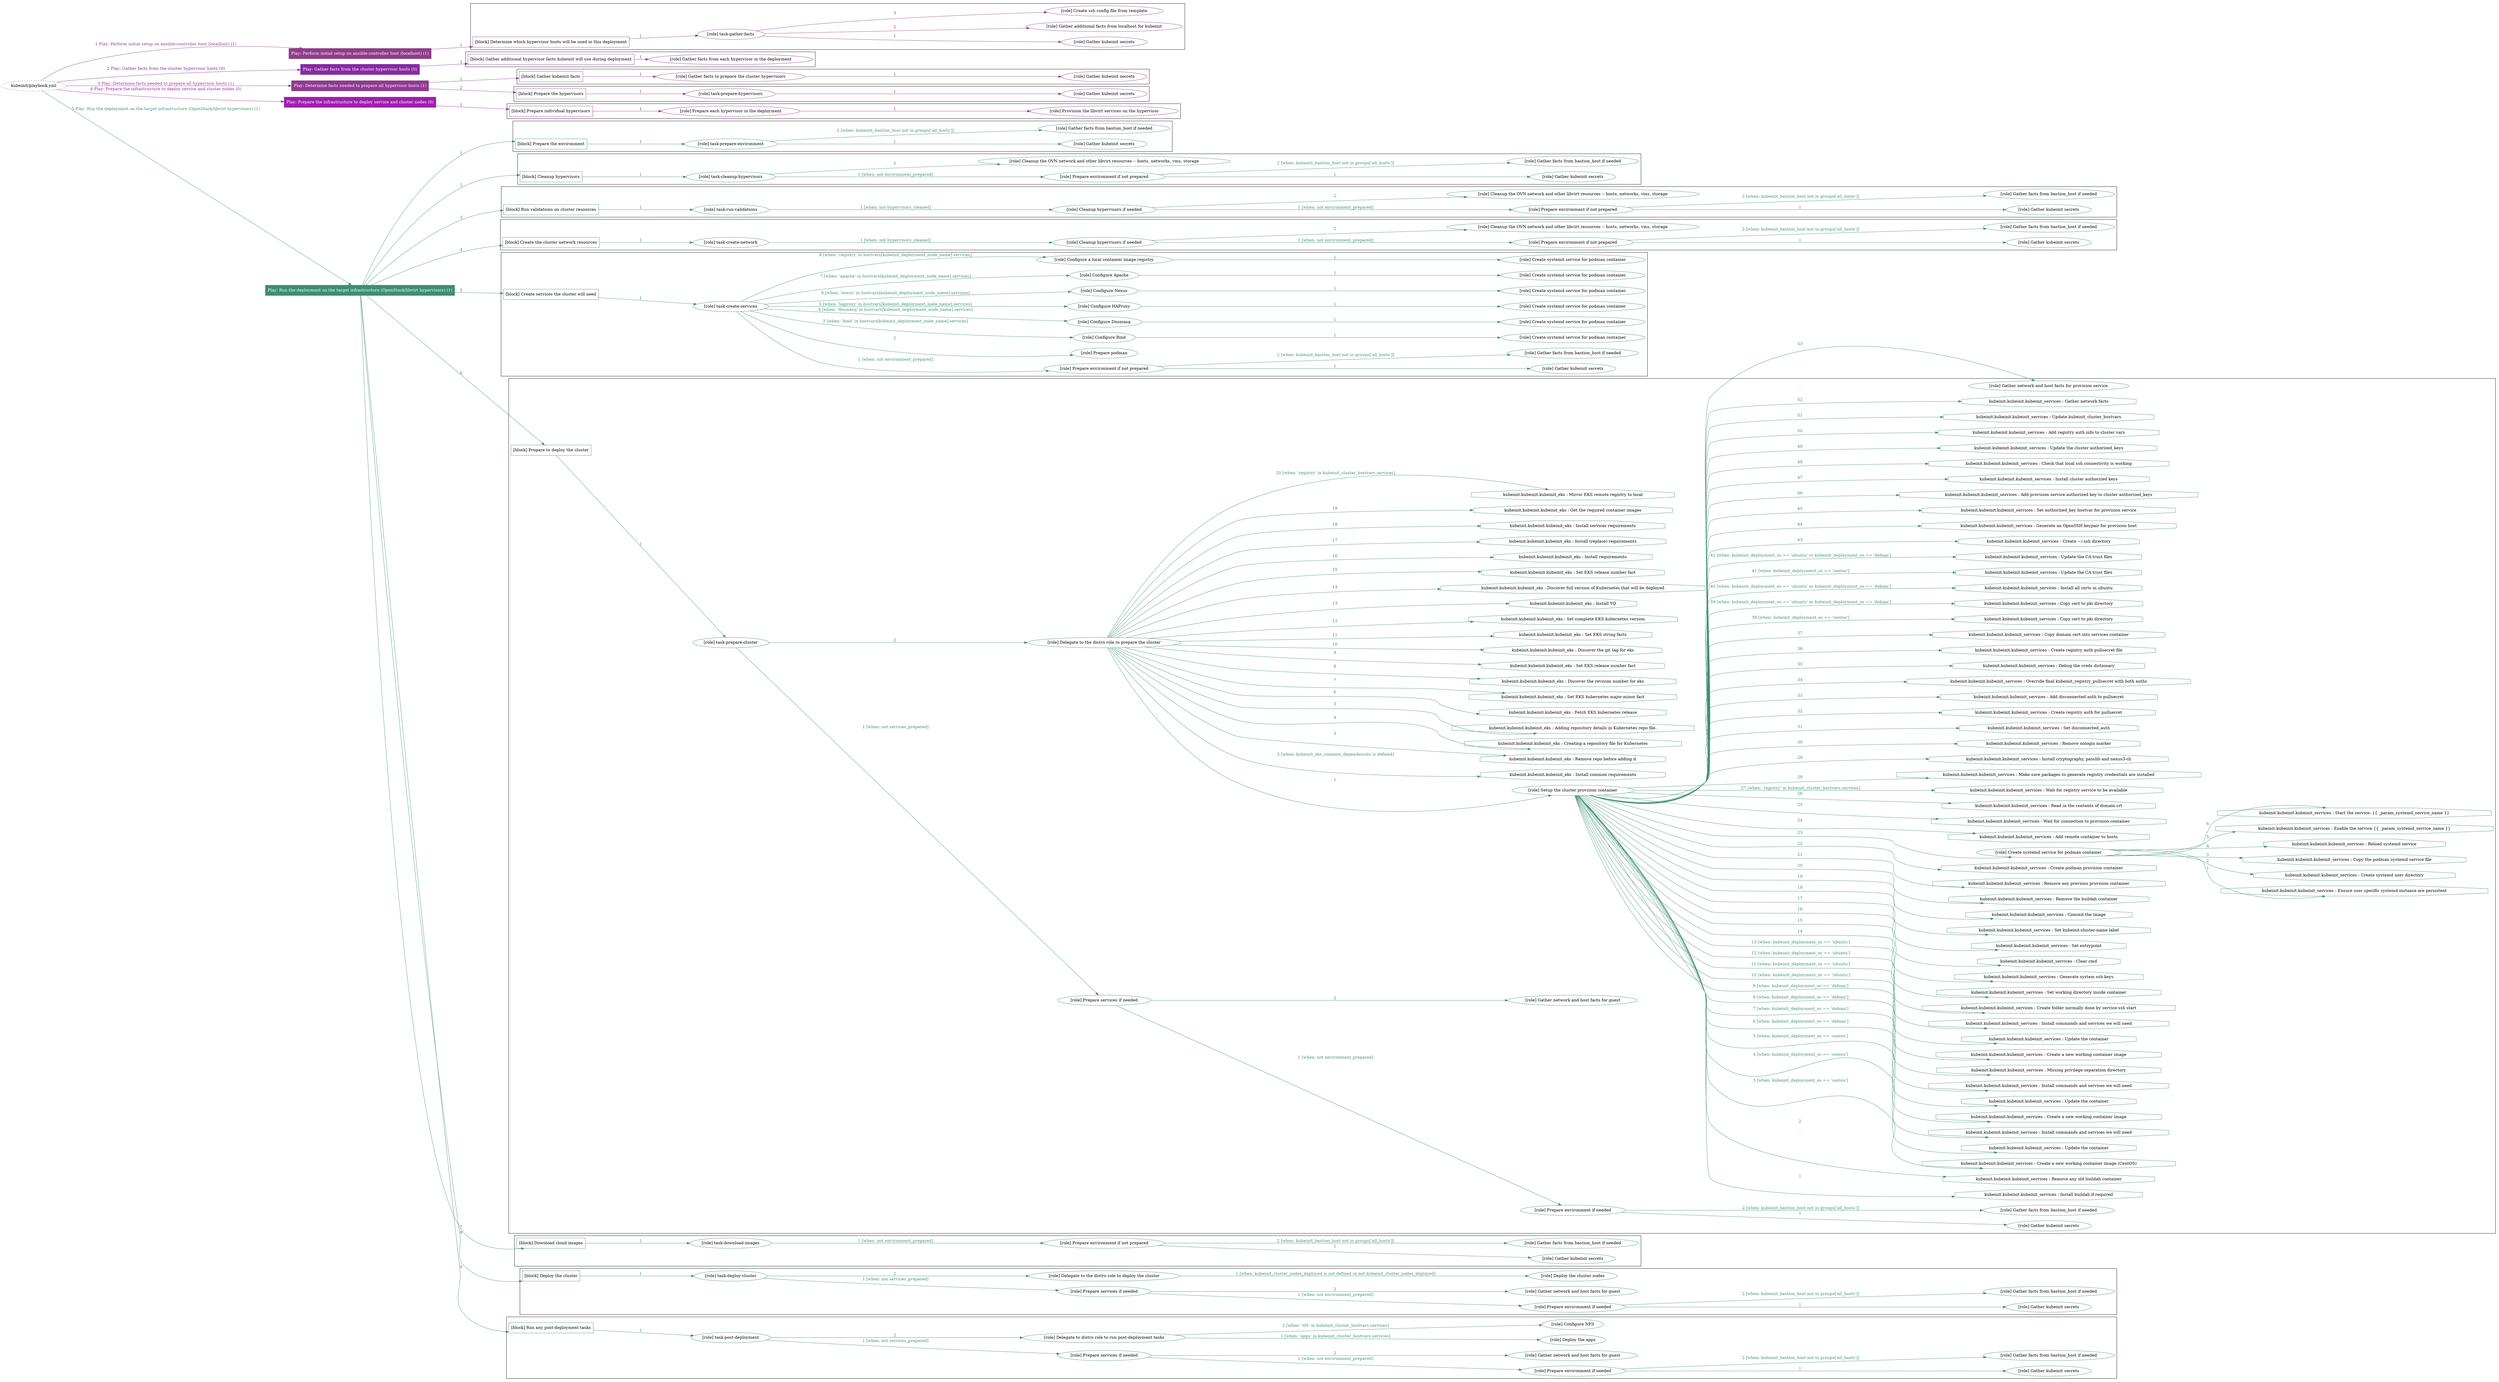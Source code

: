 digraph {
	graph [concentrate=true ordering=in rankdir=LR ratio=fill]
	edge [esep=5 sep=10]
	"kubeinit/playbook.yml" [URL="/home/runner/work/kubeinit/kubeinit/kubeinit/playbook.yml" id=playbook_27f1c10c style=dotted]
	"kubeinit/playbook.yml" -> play_5bd1f6e0 [label="1 Play: Perform initial setup on ansible-controller host (localhost) (1)" color="#8f3d8a" fontcolor="#8f3d8a" id=edge_play_5bd1f6e0 labeltooltip="1 Play: Perform initial setup on ansible-controller host (localhost) (1)" tooltip="1 Play: Perform initial setup on ansible-controller host (localhost) (1)"]
	subgraph "Play: Perform initial setup on ansible-controller host (localhost) (1)" {
		play_5bd1f6e0 [label="Play: Perform initial setup on ansible-controller host (localhost) (1)" URL="/home/runner/work/kubeinit/kubeinit/kubeinit/playbook.yml" color="#8f3d8a" fontcolor="#ffffff" id=play_5bd1f6e0 shape=box style=filled tooltip=localhost]
		play_5bd1f6e0 -> block_41c4ccf8 [label=1 color="#8f3d8a" fontcolor="#8f3d8a" id=edge_block_41c4ccf8 labeltooltip=1 tooltip=1]
		subgraph cluster_block_41c4ccf8 {
			block_41c4ccf8 [label="[block] Determine which hypervisor hosts will be used in this deployment" URL="/home/runner/work/kubeinit/kubeinit/kubeinit/playbook.yml" color="#8f3d8a" id=block_41c4ccf8 labeltooltip="Determine which hypervisor hosts will be used in this deployment" shape=box tooltip="Determine which hypervisor hosts will be used in this deployment"]
			block_41c4ccf8 -> role_3a7a0fad [label="1 " color="#8f3d8a" fontcolor="#8f3d8a" id=edge_role_3a7a0fad labeltooltip="1 " tooltip="1 "]
			subgraph "task-gather-facts" {
				role_3a7a0fad [label="[role] task-gather-facts" URL="/home/runner/work/kubeinit/kubeinit/kubeinit/playbook.yml" color="#8f3d8a" id=role_3a7a0fad tooltip="task-gather-facts"]
				role_3a7a0fad -> role_dc4d9f17 [label="1 " color="#8f3d8a" fontcolor="#8f3d8a" id=edge_role_dc4d9f17 labeltooltip="1 " tooltip="1 "]
				subgraph "Gather kubeinit secrets" {
					role_dc4d9f17 [label="[role] Gather kubeinit secrets" URL="/home/runner/.ansible/collections/ansible_collections/kubeinit/kubeinit/roles/kubeinit_prepare/tasks/build_hypervisors_group.yml" color="#8f3d8a" id=role_dc4d9f17 tooltip="Gather kubeinit secrets"]
				}
				role_3a7a0fad -> role_08b79bdf [label="2 " color="#8f3d8a" fontcolor="#8f3d8a" id=edge_role_08b79bdf labeltooltip="2 " tooltip="2 "]
				subgraph "Gather additional facts from localhost for kubeinit" {
					role_08b79bdf [label="[role] Gather additional facts from localhost for kubeinit" URL="/home/runner/.ansible/collections/ansible_collections/kubeinit/kubeinit/roles/kubeinit_prepare/tasks/build_hypervisors_group.yml" color="#8f3d8a" id=role_08b79bdf tooltip="Gather additional facts from localhost for kubeinit"]
				}
				role_3a7a0fad -> role_3b846565 [label="3 " color="#8f3d8a" fontcolor="#8f3d8a" id=edge_role_3b846565 labeltooltip="3 " tooltip="3 "]
				subgraph "Create ssh config file from template" {
					role_3b846565 [label="[role] Create ssh config file from template" URL="/home/runner/.ansible/collections/ansible_collections/kubeinit/kubeinit/roles/kubeinit_prepare/tasks/build_hypervisors_group.yml" color="#8f3d8a" id=role_3b846565 tooltip="Create ssh config file from template"]
				}
			}
		}
	}
	"kubeinit/playbook.yml" -> play_709ab259 [label="2 Play: Gather facts from the cluster hypervisor hosts (0)" color="#872aa2" fontcolor="#872aa2" id=edge_play_709ab259 labeltooltip="2 Play: Gather facts from the cluster hypervisor hosts (0)" tooltip="2 Play: Gather facts from the cluster hypervisor hosts (0)"]
	subgraph "Play: Gather facts from the cluster hypervisor hosts (0)" {
		play_709ab259 [label="Play: Gather facts from the cluster hypervisor hosts (0)" URL="/home/runner/work/kubeinit/kubeinit/kubeinit/playbook.yml" color="#872aa2" fontcolor="#ffffff" id=play_709ab259 shape=box style=filled tooltip="Play: Gather facts from the cluster hypervisor hosts (0)"]
		play_709ab259 -> block_1bbe217e [label=1 color="#872aa2" fontcolor="#872aa2" id=edge_block_1bbe217e labeltooltip=1 tooltip=1]
		subgraph cluster_block_1bbe217e {
			block_1bbe217e [label="[block] Gather additional hypervisor facts kubeinit will use during deployment" URL="/home/runner/work/kubeinit/kubeinit/kubeinit/playbook.yml" color="#872aa2" id=block_1bbe217e labeltooltip="Gather additional hypervisor facts kubeinit will use during deployment" shape=box tooltip="Gather additional hypervisor facts kubeinit will use during deployment"]
			block_1bbe217e -> role_4a60e004 [label="1 " color="#872aa2" fontcolor="#872aa2" id=edge_role_4a60e004 labeltooltip="1 " tooltip="1 "]
			subgraph "Gather facts from each hypervisor in the deployment" {
				role_4a60e004 [label="[role] Gather facts from each hypervisor in the deployment" URL="/home/runner/work/kubeinit/kubeinit/kubeinit/playbook.yml" color="#872aa2" id=role_4a60e004 tooltip="Gather facts from each hypervisor in the deployment"]
			}
		}
	}
	"kubeinit/playbook.yml" -> play_83e062fc [label="3 Play: Determine facts needed to prepare all hypervisor hosts (1)" color="#8e3b91" fontcolor="#8e3b91" id=edge_play_83e062fc labeltooltip="3 Play: Determine facts needed to prepare all hypervisor hosts (1)" tooltip="3 Play: Determine facts needed to prepare all hypervisor hosts (1)"]
	subgraph "Play: Determine facts needed to prepare all hypervisor hosts (1)" {
		play_83e062fc [label="Play: Determine facts needed to prepare all hypervisor hosts (1)" URL="/home/runner/work/kubeinit/kubeinit/kubeinit/playbook.yml" color="#8e3b91" fontcolor="#ffffff" id=play_83e062fc shape=box style=filled tooltip=localhost]
		play_83e062fc -> block_554a152c [label=1 color="#8e3b91" fontcolor="#8e3b91" id=edge_block_554a152c labeltooltip=1 tooltip=1]
		subgraph cluster_block_554a152c {
			block_554a152c [label="[block] Gather kubeinit facts" URL="/home/runner/work/kubeinit/kubeinit/kubeinit/playbook.yml" color="#8e3b91" id=block_554a152c labeltooltip="Gather kubeinit facts" shape=box tooltip="Gather kubeinit facts"]
			block_554a152c -> role_b4d893df [label="1 " color="#8e3b91" fontcolor="#8e3b91" id=edge_role_b4d893df labeltooltip="1 " tooltip="1 "]
			subgraph "Gather facts to prepare the cluster hypervisors" {
				role_b4d893df [label="[role] Gather facts to prepare the cluster hypervisors" URL="/home/runner/work/kubeinit/kubeinit/kubeinit/playbook.yml" color="#8e3b91" id=role_b4d893df tooltip="Gather facts to prepare the cluster hypervisors"]
				role_b4d893df -> role_90825bde [label="1 " color="#8e3b91" fontcolor="#8e3b91" id=edge_role_90825bde labeltooltip="1 " tooltip="1 "]
				subgraph "Gather kubeinit secrets" {
					role_90825bde [label="[role] Gather kubeinit secrets" URL="/home/runner/.ansible/collections/ansible_collections/kubeinit/kubeinit/roles/kubeinit_prepare/tasks/gather_kubeinit_facts.yml" color="#8e3b91" id=role_90825bde tooltip="Gather kubeinit secrets"]
				}
			}
		}
		play_83e062fc -> block_4886f793 [label=2 color="#8e3b91" fontcolor="#8e3b91" id=edge_block_4886f793 labeltooltip=2 tooltip=2]
		subgraph cluster_block_4886f793 {
			block_4886f793 [label="[block] Prepare the hypervisors" URL="/home/runner/work/kubeinit/kubeinit/kubeinit/playbook.yml" color="#8e3b91" id=block_4886f793 labeltooltip="Prepare the hypervisors" shape=box tooltip="Prepare the hypervisors"]
			block_4886f793 -> role_dbefc6b2 [label="1 " color="#8e3b91" fontcolor="#8e3b91" id=edge_role_dbefc6b2 labeltooltip="1 " tooltip="1 "]
			subgraph "task-prepare-hypervisors" {
				role_dbefc6b2 [label="[role] task-prepare-hypervisors" URL="/home/runner/work/kubeinit/kubeinit/kubeinit/playbook.yml" color="#8e3b91" id=role_dbefc6b2 tooltip="task-prepare-hypervisors"]
				role_dbefc6b2 -> role_bd9a35ab [label="1 " color="#8e3b91" fontcolor="#8e3b91" id=edge_role_bd9a35ab labeltooltip="1 " tooltip="1 "]
				subgraph "Gather kubeinit secrets" {
					role_bd9a35ab [label="[role] Gather kubeinit secrets" URL="/home/runner/.ansible/collections/ansible_collections/kubeinit/kubeinit/roles/kubeinit_prepare/tasks/gather_kubeinit_facts.yml" color="#8e3b91" id=role_bd9a35ab tooltip="Gather kubeinit secrets"]
				}
			}
		}
	}
	"kubeinit/playbook.yml" -> play_25493377 [label="4 Play: Prepare the infrastructure to deploy service and cluster nodes (0)" color="#9f1fad" fontcolor="#9f1fad" id=edge_play_25493377 labeltooltip="4 Play: Prepare the infrastructure to deploy service and cluster nodes (0)" tooltip="4 Play: Prepare the infrastructure to deploy service and cluster nodes (0)"]
	subgraph "Play: Prepare the infrastructure to deploy service and cluster nodes (0)" {
		play_25493377 [label="Play: Prepare the infrastructure to deploy service and cluster nodes (0)" URL="/home/runner/work/kubeinit/kubeinit/kubeinit/playbook.yml" color="#9f1fad" fontcolor="#ffffff" id=play_25493377 shape=box style=filled tooltip="Play: Prepare the infrastructure to deploy service and cluster nodes (0)"]
		play_25493377 -> block_89a0e306 [label=1 color="#9f1fad" fontcolor="#9f1fad" id=edge_block_89a0e306 labeltooltip=1 tooltip=1]
		subgraph cluster_block_89a0e306 {
			block_89a0e306 [label="[block] Prepare individual hypervisors" URL="/home/runner/work/kubeinit/kubeinit/kubeinit/playbook.yml" color="#9f1fad" id=block_89a0e306 labeltooltip="Prepare individual hypervisors" shape=box tooltip="Prepare individual hypervisors"]
			block_89a0e306 -> role_6d7147d3 [label="1 " color="#9f1fad" fontcolor="#9f1fad" id=edge_role_6d7147d3 labeltooltip="1 " tooltip="1 "]
			subgraph "Prepare each hypervisor in the deployment" {
				role_6d7147d3 [label="[role] Prepare each hypervisor in the deployment" URL="/home/runner/work/kubeinit/kubeinit/kubeinit/playbook.yml" color="#9f1fad" id=role_6d7147d3 tooltip="Prepare each hypervisor in the deployment"]
				role_6d7147d3 -> role_4341016f [label="1 " color="#9f1fad" fontcolor="#9f1fad" id=edge_role_4341016f labeltooltip="1 " tooltip="1 "]
				subgraph "Provision the libvirt services on the hypervisor" {
					role_4341016f [label="[role] Provision the libvirt services on the hypervisor" URL="/home/runner/.ansible/collections/ansible_collections/kubeinit/kubeinit/roles/kubeinit_prepare/tasks/prepare_hypervisor.yml" color="#9f1fad" id=role_4341016f tooltip="Provision the libvirt services on the hypervisor"]
				}
			}
		}
	}
	"kubeinit/playbook.yml" -> play_3dddb925 [label="5 Play: Run the deployment on the target infrastructure (OpenStack/libvirt hypervisors) (1)" color="#3e8e74" fontcolor="#3e8e74" id=edge_play_3dddb925 labeltooltip="5 Play: Run the deployment on the target infrastructure (OpenStack/libvirt hypervisors) (1)" tooltip="5 Play: Run the deployment on the target infrastructure (OpenStack/libvirt hypervisors) (1)"]
	subgraph "Play: Run the deployment on the target infrastructure (OpenStack/libvirt hypervisors) (1)" {
		play_3dddb925 [label="Play: Run the deployment on the target infrastructure (OpenStack/libvirt hypervisors) (1)" URL="/home/runner/work/kubeinit/kubeinit/kubeinit/playbook.yml" color="#3e8e74" fontcolor="#ffffff" id=play_3dddb925 shape=box style=filled tooltip=localhost]
		play_3dddb925 -> block_dc389b8a [label=1 color="#3e8e74" fontcolor="#3e8e74" id=edge_block_dc389b8a labeltooltip=1 tooltip=1]
		subgraph cluster_block_dc389b8a {
			block_dc389b8a [label="[block] Prepare the environment" URL="/home/runner/work/kubeinit/kubeinit/kubeinit/playbook.yml" color="#3e8e74" id=block_dc389b8a labeltooltip="Prepare the environment" shape=box tooltip="Prepare the environment"]
			block_dc389b8a -> role_8fab80b5 [label="1 " color="#3e8e74" fontcolor="#3e8e74" id=edge_role_8fab80b5 labeltooltip="1 " tooltip="1 "]
			subgraph "task-prepare-environment" {
				role_8fab80b5 [label="[role] task-prepare-environment" URL="/home/runner/work/kubeinit/kubeinit/kubeinit/playbook.yml" color="#3e8e74" id=role_8fab80b5 tooltip="task-prepare-environment"]
				role_8fab80b5 -> role_eca8fe63 [label="1 " color="#3e8e74" fontcolor="#3e8e74" id=edge_role_eca8fe63 labeltooltip="1 " tooltip="1 "]
				subgraph "Gather kubeinit secrets" {
					role_eca8fe63 [label="[role] Gather kubeinit secrets" URL="/home/runner/.ansible/collections/ansible_collections/kubeinit/kubeinit/roles/kubeinit_prepare/tasks/gather_kubeinit_facts.yml" color="#3e8e74" id=role_eca8fe63 tooltip="Gather kubeinit secrets"]
				}
				role_8fab80b5 -> role_63558e1f [label="2 [when: kubeinit_bastion_host not in groups['all_hosts']]" color="#3e8e74" fontcolor="#3e8e74" id=edge_role_63558e1f labeltooltip="2 [when: kubeinit_bastion_host not in groups['all_hosts']]" tooltip="2 [when: kubeinit_bastion_host not in groups['all_hosts']]"]
				subgraph "Gather facts from bastion_host if needed" {
					role_63558e1f [label="[role] Gather facts from bastion_host if needed" URL="/home/runner/.ansible/collections/ansible_collections/kubeinit/kubeinit/roles/kubeinit_prepare/tasks/main.yml" color="#3e8e74" id=role_63558e1f tooltip="Gather facts from bastion_host if needed"]
				}
			}
		}
		play_3dddb925 -> block_75bed4fe [label=2 color="#3e8e74" fontcolor="#3e8e74" id=edge_block_75bed4fe labeltooltip=2 tooltip=2]
		subgraph cluster_block_75bed4fe {
			block_75bed4fe [label="[block] Cleanup hypervisors" URL="/home/runner/work/kubeinit/kubeinit/kubeinit/playbook.yml" color="#3e8e74" id=block_75bed4fe labeltooltip="Cleanup hypervisors" shape=box tooltip="Cleanup hypervisors"]
			block_75bed4fe -> role_20170cc9 [label="1 " color="#3e8e74" fontcolor="#3e8e74" id=edge_role_20170cc9 labeltooltip="1 " tooltip="1 "]
			subgraph "task-cleanup-hypervisors" {
				role_20170cc9 [label="[role] task-cleanup-hypervisors" URL="/home/runner/work/kubeinit/kubeinit/kubeinit/playbook.yml" color="#3e8e74" id=role_20170cc9 tooltip="task-cleanup-hypervisors"]
				role_20170cc9 -> role_653f59e6 [label="1 [when: not environment_prepared]" color="#3e8e74" fontcolor="#3e8e74" id=edge_role_653f59e6 labeltooltip="1 [when: not environment_prepared]" tooltip="1 [when: not environment_prepared]"]
				subgraph "Prepare environment if not prepared" {
					role_653f59e6 [label="[role] Prepare environment if not prepared" URL="/home/runner/.ansible/collections/ansible_collections/kubeinit/kubeinit/roles/kubeinit_libvirt/tasks/cleanup_hypervisors.yml" color="#3e8e74" id=role_653f59e6 tooltip="Prepare environment if not prepared"]
					role_653f59e6 -> role_1d610da5 [label="1 " color="#3e8e74" fontcolor="#3e8e74" id=edge_role_1d610da5 labeltooltip="1 " tooltip="1 "]
					subgraph "Gather kubeinit secrets" {
						role_1d610da5 [label="[role] Gather kubeinit secrets" URL="/home/runner/.ansible/collections/ansible_collections/kubeinit/kubeinit/roles/kubeinit_prepare/tasks/gather_kubeinit_facts.yml" color="#3e8e74" id=role_1d610da5 tooltip="Gather kubeinit secrets"]
					}
					role_653f59e6 -> role_cbd281d7 [label="2 [when: kubeinit_bastion_host not in groups['all_hosts']]" color="#3e8e74" fontcolor="#3e8e74" id=edge_role_cbd281d7 labeltooltip="2 [when: kubeinit_bastion_host not in groups['all_hosts']]" tooltip="2 [when: kubeinit_bastion_host not in groups['all_hosts']]"]
					subgraph "Gather facts from bastion_host if needed" {
						role_cbd281d7 [label="[role] Gather facts from bastion_host if needed" URL="/home/runner/.ansible/collections/ansible_collections/kubeinit/kubeinit/roles/kubeinit_prepare/tasks/main.yml" color="#3e8e74" id=role_cbd281d7 tooltip="Gather facts from bastion_host if needed"]
					}
				}
				role_20170cc9 -> role_4204cd18 [label="2 " color="#3e8e74" fontcolor="#3e8e74" id=edge_role_4204cd18 labeltooltip="2 " tooltip="2 "]
				subgraph "Cleanup the OVN network and other libvirt resources -- hosts, networks, vms, storage" {
					role_4204cd18 [label="[role] Cleanup the OVN network and other libvirt resources -- hosts, networks, vms, storage" URL="/home/runner/.ansible/collections/ansible_collections/kubeinit/kubeinit/roles/kubeinit_libvirt/tasks/cleanup_hypervisors.yml" color="#3e8e74" id=role_4204cd18 tooltip="Cleanup the OVN network and other libvirt resources -- hosts, networks, vms, storage"]
				}
			}
		}
		play_3dddb925 -> block_602b932a [label=3 color="#3e8e74" fontcolor="#3e8e74" id=edge_block_602b932a labeltooltip=3 tooltip=3]
		subgraph cluster_block_602b932a {
			block_602b932a [label="[block] Run validations on cluster resources" URL="/home/runner/work/kubeinit/kubeinit/kubeinit/playbook.yml" color="#3e8e74" id=block_602b932a labeltooltip="Run validations on cluster resources" shape=box tooltip="Run validations on cluster resources"]
			block_602b932a -> role_0b40a523 [label="1 " color="#3e8e74" fontcolor="#3e8e74" id=edge_role_0b40a523 labeltooltip="1 " tooltip="1 "]
			subgraph "task-run-validations" {
				role_0b40a523 [label="[role] task-run-validations" URL="/home/runner/work/kubeinit/kubeinit/kubeinit/playbook.yml" color="#3e8e74" id=role_0b40a523 tooltip="task-run-validations"]
				role_0b40a523 -> role_1f99871e [label="1 [when: not hypervisors_cleaned]" color="#3e8e74" fontcolor="#3e8e74" id=edge_role_1f99871e labeltooltip="1 [when: not hypervisors_cleaned]" tooltip="1 [when: not hypervisors_cleaned]"]
				subgraph "Cleanup hypervisors if needed" {
					role_1f99871e [label="[role] Cleanup hypervisors if needed" URL="/home/runner/.ansible/collections/ansible_collections/kubeinit/kubeinit/roles/kubeinit_validations/tasks/main.yml" color="#3e8e74" id=role_1f99871e tooltip="Cleanup hypervisors if needed"]
					role_1f99871e -> role_65127840 [label="1 [when: not environment_prepared]" color="#3e8e74" fontcolor="#3e8e74" id=edge_role_65127840 labeltooltip="1 [when: not environment_prepared]" tooltip="1 [when: not environment_prepared]"]
					subgraph "Prepare environment if not prepared" {
						role_65127840 [label="[role] Prepare environment if not prepared" URL="/home/runner/.ansible/collections/ansible_collections/kubeinit/kubeinit/roles/kubeinit_libvirt/tasks/cleanup_hypervisors.yml" color="#3e8e74" id=role_65127840 tooltip="Prepare environment if not prepared"]
						role_65127840 -> role_81968c6e [label="1 " color="#3e8e74" fontcolor="#3e8e74" id=edge_role_81968c6e labeltooltip="1 " tooltip="1 "]
						subgraph "Gather kubeinit secrets" {
							role_81968c6e [label="[role] Gather kubeinit secrets" URL="/home/runner/.ansible/collections/ansible_collections/kubeinit/kubeinit/roles/kubeinit_prepare/tasks/gather_kubeinit_facts.yml" color="#3e8e74" id=role_81968c6e tooltip="Gather kubeinit secrets"]
						}
						role_65127840 -> role_f6ec1ba3 [label="2 [when: kubeinit_bastion_host not in groups['all_hosts']]" color="#3e8e74" fontcolor="#3e8e74" id=edge_role_f6ec1ba3 labeltooltip="2 [when: kubeinit_bastion_host not in groups['all_hosts']]" tooltip="2 [when: kubeinit_bastion_host not in groups['all_hosts']]"]
						subgraph "Gather facts from bastion_host if needed" {
							role_f6ec1ba3 [label="[role] Gather facts from bastion_host if needed" URL="/home/runner/.ansible/collections/ansible_collections/kubeinit/kubeinit/roles/kubeinit_prepare/tasks/main.yml" color="#3e8e74" id=role_f6ec1ba3 tooltip="Gather facts from bastion_host if needed"]
						}
					}
					role_1f99871e -> role_7b2f0648 [label="2 " color="#3e8e74" fontcolor="#3e8e74" id=edge_role_7b2f0648 labeltooltip="2 " tooltip="2 "]
					subgraph "Cleanup the OVN network and other libvirt resources -- hosts, networks, vms, storage" {
						role_7b2f0648 [label="[role] Cleanup the OVN network and other libvirt resources -- hosts, networks, vms, storage" URL="/home/runner/.ansible/collections/ansible_collections/kubeinit/kubeinit/roles/kubeinit_libvirt/tasks/cleanup_hypervisors.yml" color="#3e8e74" id=role_7b2f0648 tooltip="Cleanup the OVN network and other libvirt resources -- hosts, networks, vms, storage"]
					}
				}
			}
		}
		play_3dddb925 -> block_a0e4c876 [label=4 color="#3e8e74" fontcolor="#3e8e74" id=edge_block_a0e4c876 labeltooltip=4 tooltip=4]
		subgraph cluster_block_a0e4c876 {
			block_a0e4c876 [label="[block] Create the cluster network resources" URL="/home/runner/work/kubeinit/kubeinit/kubeinit/playbook.yml" color="#3e8e74" id=block_a0e4c876 labeltooltip="Create the cluster network resources" shape=box tooltip="Create the cluster network resources"]
			block_a0e4c876 -> role_5c1f82d5 [label="1 " color="#3e8e74" fontcolor="#3e8e74" id=edge_role_5c1f82d5 labeltooltip="1 " tooltip="1 "]
			subgraph "task-create-network" {
				role_5c1f82d5 [label="[role] task-create-network" URL="/home/runner/work/kubeinit/kubeinit/kubeinit/playbook.yml" color="#3e8e74" id=role_5c1f82d5 tooltip="task-create-network"]
				role_5c1f82d5 -> role_0893f75d [label="1 [when: not hypervisors_cleaned]" color="#3e8e74" fontcolor="#3e8e74" id=edge_role_0893f75d labeltooltip="1 [when: not hypervisors_cleaned]" tooltip="1 [when: not hypervisors_cleaned]"]
				subgraph "Cleanup hypervisors if needed" {
					role_0893f75d [label="[role] Cleanup hypervisors if needed" URL="/home/runner/.ansible/collections/ansible_collections/kubeinit/kubeinit/roles/kubeinit_libvirt/tasks/create_network.yml" color="#3e8e74" id=role_0893f75d tooltip="Cleanup hypervisors if needed"]
					role_0893f75d -> role_dc706d27 [label="1 [when: not environment_prepared]" color="#3e8e74" fontcolor="#3e8e74" id=edge_role_dc706d27 labeltooltip="1 [when: not environment_prepared]" tooltip="1 [when: not environment_prepared]"]
					subgraph "Prepare environment if not prepared" {
						role_dc706d27 [label="[role] Prepare environment if not prepared" URL="/home/runner/.ansible/collections/ansible_collections/kubeinit/kubeinit/roles/kubeinit_libvirt/tasks/cleanup_hypervisors.yml" color="#3e8e74" id=role_dc706d27 tooltip="Prepare environment if not prepared"]
						role_dc706d27 -> role_10a33e1d [label="1 " color="#3e8e74" fontcolor="#3e8e74" id=edge_role_10a33e1d labeltooltip="1 " tooltip="1 "]
						subgraph "Gather kubeinit secrets" {
							role_10a33e1d [label="[role] Gather kubeinit secrets" URL="/home/runner/.ansible/collections/ansible_collections/kubeinit/kubeinit/roles/kubeinit_prepare/tasks/gather_kubeinit_facts.yml" color="#3e8e74" id=role_10a33e1d tooltip="Gather kubeinit secrets"]
						}
						role_dc706d27 -> role_cd89c08e [label="2 [when: kubeinit_bastion_host not in groups['all_hosts']]" color="#3e8e74" fontcolor="#3e8e74" id=edge_role_cd89c08e labeltooltip="2 [when: kubeinit_bastion_host not in groups['all_hosts']]" tooltip="2 [when: kubeinit_bastion_host not in groups['all_hosts']]"]
						subgraph "Gather facts from bastion_host if needed" {
							role_cd89c08e [label="[role] Gather facts from bastion_host if needed" URL="/home/runner/.ansible/collections/ansible_collections/kubeinit/kubeinit/roles/kubeinit_prepare/tasks/main.yml" color="#3e8e74" id=role_cd89c08e tooltip="Gather facts from bastion_host if needed"]
						}
					}
					role_0893f75d -> role_fe79d90f [label="2 " color="#3e8e74" fontcolor="#3e8e74" id=edge_role_fe79d90f labeltooltip="2 " tooltip="2 "]
					subgraph "Cleanup the OVN network and other libvirt resources -- hosts, networks, vms, storage" {
						role_fe79d90f [label="[role] Cleanup the OVN network and other libvirt resources -- hosts, networks, vms, storage" URL="/home/runner/.ansible/collections/ansible_collections/kubeinit/kubeinit/roles/kubeinit_libvirt/tasks/cleanup_hypervisors.yml" color="#3e8e74" id=role_fe79d90f tooltip="Cleanup the OVN network and other libvirt resources -- hosts, networks, vms, storage"]
					}
				}
			}
		}
		play_3dddb925 -> block_785be378 [label=5 color="#3e8e74" fontcolor="#3e8e74" id=edge_block_785be378 labeltooltip=5 tooltip=5]
		subgraph cluster_block_785be378 {
			block_785be378 [label="[block] Create services the cluster will need" URL="/home/runner/work/kubeinit/kubeinit/kubeinit/playbook.yml" color="#3e8e74" id=block_785be378 labeltooltip="Create services the cluster will need" shape=box tooltip="Create services the cluster will need"]
			block_785be378 -> role_ad0703cc [label="1 " color="#3e8e74" fontcolor="#3e8e74" id=edge_role_ad0703cc labeltooltip="1 " tooltip="1 "]
			subgraph "task-create-services" {
				role_ad0703cc [label="[role] task-create-services" URL="/home/runner/work/kubeinit/kubeinit/kubeinit/playbook.yml" color="#3e8e74" id=role_ad0703cc tooltip="task-create-services"]
				role_ad0703cc -> role_95d5358d [label="1 [when: not environment_prepared]" color="#3e8e74" fontcolor="#3e8e74" id=edge_role_95d5358d labeltooltip="1 [when: not environment_prepared]" tooltip="1 [when: not environment_prepared]"]
				subgraph "Prepare environment if not prepared" {
					role_95d5358d [label="[role] Prepare environment if not prepared" URL="/home/runner/.ansible/collections/ansible_collections/kubeinit/kubeinit/roles/kubeinit_services/tasks/main.yml" color="#3e8e74" id=role_95d5358d tooltip="Prepare environment if not prepared"]
					role_95d5358d -> role_e103be04 [label="1 " color="#3e8e74" fontcolor="#3e8e74" id=edge_role_e103be04 labeltooltip="1 " tooltip="1 "]
					subgraph "Gather kubeinit secrets" {
						role_e103be04 [label="[role] Gather kubeinit secrets" URL="/home/runner/.ansible/collections/ansible_collections/kubeinit/kubeinit/roles/kubeinit_prepare/tasks/gather_kubeinit_facts.yml" color="#3e8e74" id=role_e103be04 tooltip="Gather kubeinit secrets"]
					}
					role_95d5358d -> role_f3a0d9a1 [label="2 [when: kubeinit_bastion_host not in groups['all_hosts']]" color="#3e8e74" fontcolor="#3e8e74" id=edge_role_f3a0d9a1 labeltooltip="2 [when: kubeinit_bastion_host not in groups['all_hosts']]" tooltip="2 [when: kubeinit_bastion_host not in groups['all_hosts']]"]
					subgraph "Gather facts from bastion_host if needed" {
						role_f3a0d9a1 [label="[role] Gather facts from bastion_host if needed" URL="/home/runner/.ansible/collections/ansible_collections/kubeinit/kubeinit/roles/kubeinit_prepare/tasks/main.yml" color="#3e8e74" id=role_f3a0d9a1 tooltip="Gather facts from bastion_host if needed"]
					}
				}
				role_ad0703cc -> role_78e4060e [label="2 " color="#3e8e74" fontcolor="#3e8e74" id=edge_role_78e4060e labeltooltip="2 " tooltip="2 "]
				subgraph "Prepare podman" {
					role_78e4060e [label="[role] Prepare podman" URL="/home/runner/.ansible/collections/ansible_collections/kubeinit/kubeinit/roles/kubeinit_services/tasks/00_create_service_pod.yml" color="#3e8e74" id=role_78e4060e tooltip="Prepare podman"]
				}
				role_ad0703cc -> role_f7421f56 [label="3 [when: 'bind' in hostvars[kubeinit_deployment_node_name].services]" color="#3e8e74" fontcolor="#3e8e74" id=edge_role_f7421f56 labeltooltip="3 [when: 'bind' in hostvars[kubeinit_deployment_node_name].services]" tooltip="3 [when: 'bind' in hostvars[kubeinit_deployment_node_name].services]"]
				subgraph "Configure Bind" {
					role_f7421f56 [label="[role] Configure Bind" URL="/home/runner/.ansible/collections/ansible_collections/kubeinit/kubeinit/roles/kubeinit_services/tasks/start_services_containers.yml" color="#3e8e74" id=role_f7421f56 tooltip="Configure Bind"]
					role_f7421f56 -> role_633c3f39 [label="1 " color="#3e8e74" fontcolor="#3e8e74" id=edge_role_633c3f39 labeltooltip="1 " tooltip="1 "]
					subgraph "Create systemd service for podman container" {
						role_633c3f39 [label="[role] Create systemd service for podman container" URL="/home/runner/.ansible/collections/ansible_collections/kubeinit/kubeinit/roles/kubeinit_bind/tasks/main.yml" color="#3e8e74" id=role_633c3f39 tooltip="Create systemd service for podman container"]
					}
				}
				role_ad0703cc -> role_18f2f388 [label="4 [when: 'dnsmasq' in hostvars[kubeinit_deployment_node_name].services]" color="#3e8e74" fontcolor="#3e8e74" id=edge_role_18f2f388 labeltooltip="4 [when: 'dnsmasq' in hostvars[kubeinit_deployment_node_name].services]" tooltip="4 [when: 'dnsmasq' in hostvars[kubeinit_deployment_node_name].services]"]
				subgraph "Configure Dnsmasq" {
					role_18f2f388 [label="[role] Configure Dnsmasq" URL="/home/runner/.ansible/collections/ansible_collections/kubeinit/kubeinit/roles/kubeinit_services/tasks/start_services_containers.yml" color="#3e8e74" id=role_18f2f388 tooltip="Configure Dnsmasq"]
					role_18f2f388 -> role_3b4a9f74 [label="1 " color="#3e8e74" fontcolor="#3e8e74" id=edge_role_3b4a9f74 labeltooltip="1 " tooltip="1 "]
					subgraph "Create systemd service for podman container" {
						role_3b4a9f74 [label="[role] Create systemd service for podman container" URL="/home/runner/.ansible/collections/ansible_collections/kubeinit/kubeinit/roles/kubeinit_dnsmasq/tasks/main.yml" color="#3e8e74" id=role_3b4a9f74 tooltip="Create systemd service for podman container"]
					}
				}
				role_ad0703cc -> role_19ab2877 [label="5 [when: 'haproxy' in hostvars[kubeinit_deployment_node_name].services]" color="#3e8e74" fontcolor="#3e8e74" id=edge_role_19ab2877 labeltooltip="5 [when: 'haproxy' in hostvars[kubeinit_deployment_node_name].services]" tooltip="5 [when: 'haproxy' in hostvars[kubeinit_deployment_node_name].services]"]
				subgraph "Configure HAProxy" {
					role_19ab2877 [label="[role] Configure HAProxy" URL="/home/runner/.ansible/collections/ansible_collections/kubeinit/kubeinit/roles/kubeinit_services/tasks/start_services_containers.yml" color="#3e8e74" id=role_19ab2877 tooltip="Configure HAProxy"]
					role_19ab2877 -> role_09456578 [label="1 " color="#3e8e74" fontcolor="#3e8e74" id=edge_role_09456578 labeltooltip="1 " tooltip="1 "]
					subgraph "Create systemd service for podman container" {
						role_09456578 [label="[role] Create systemd service for podman container" URL="/home/runner/.ansible/collections/ansible_collections/kubeinit/kubeinit/roles/kubeinit_haproxy/tasks/main.yml" color="#3e8e74" id=role_09456578 tooltip="Create systemd service for podman container"]
					}
				}
				role_ad0703cc -> role_dd6d7481 [label="6 [when: 'nexus' in hostvars[kubeinit_deployment_node_name].services]" color="#3e8e74" fontcolor="#3e8e74" id=edge_role_dd6d7481 labeltooltip="6 [when: 'nexus' in hostvars[kubeinit_deployment_node_name].services]" tooltip="6 [when: 'nexus' in hostvars[kubeinit_deployment_node_name].services]"]
				subgraph "Configure Nexus" {
					role_dd6d7481 [label="[role] Configure Nexus" URL="/home/runner/.ansible/collections/ansible_collections/kubeinit/kubeinit/roles/kubeinit_services/tasks/start_services_containers.yml" color="#3e8e74" id=role_dd6d7481 tooltip="Configure Nexus"]
					role_dd6d7481 -> role_80c923bb [label="1 " color="#3e8e74" fontcolor="#3e8e74" id=edge_role_80c923bb labeltooltip="1 " tooltip="1 "]
					subgraph "Create systemd service for podman container" {
						role_80c923bb [label="[role] Create systemd service for podman container" URL="/home/runner/.ansible/collections/ansible_collections/kubeinit/kubeinit/roles/kubeinit_nexus/tasks/main.yml" color="#3e8e74" id=role_80c923bb tooltip="Create systemd service for podman container"]
					}
				}
				role_ad0703cc -> role_b2d89be6 [label="7 [when: 'apache' in hostvars[kubeinit_deployment_node_name].services]" color="#3e8e74" fontcolor="#3e8e74" id=edge_role_b2d89be6 labeltooltip="7 [when: 'apache' in hostvars[kubeinit_deployment_node_name].services]" tooltip="7 [when: 'apache' in hostvars[kubeinit_deployment_node_name].services]"]
				subgraph "Configure Apache" {
					role_b2d89be6 [label="[role] Configure Apache" URL="/home/runner/.ansible/collections/ansible_collections/kubeinit/kubeinit/roles/kubeinit_services/tasks/start_services_containers.yml" color="#3e8e74" id=role_b2d89be6 tooltip="Configure Apache"]
					role_b2d89be6 -> role_60139be4 [label="1 " color="#3e8e74" fontcolor="#3e8e74" id=edge_role_60139be4 labeltooltip="1 " tooltip="1 "]
					subgraph "Create systemd service for podman container" {
						role_60139be4 [label="[role] Create systemd service for podman container" URL="/home/runner/.ansible/collections/ansible_collections/kubeinit/kubeinit/roles/kubeinit_apache/tasks/main.yml" color="#3e8e74" id=role_60139be4 tooltip="Create systemd service for podman container"]
					}
				}
				role_ad0703cc -> role_6597e715 [label="8 [when: 'registry' in hostvars[kubeinit_deployment_node_name].services]" color="#3e8e74" fontcolor="#3e8e74" id=edge_role_6597e715 labeltooltip="8 [when: 'registry' in hostvars[kubeinit_deployment_node_name].services]" tooltip="8 [when: 'registry' in hostvars[kubeinit_deployment_node_name].services]"]
				subgraph "Configure a local container image registry" {
					role_6597e715 [label="[role] Configure a local container image registry" URL="/home/runner/.ansible/collections/ansible_collections/kubeinit/kubeinit/roles/kubeinit_services/tasks/start_services_containers.yml" color="#3e8e74" id=role_6597e715 tooltip="Configure a local container image registry"]
					role_6597e715 -> role_d729f466 [label="1 " color="#3e8e74" fontcolor="#3e8e74" id=edge_role_d729f466 labeltooltip="1 " tooltip="1 "]
					subgraph "Create systemd service for podman container" {
						role_d729f466 [label="[role] Create systemd service for podman container" URL="/home/runner/.ansible/collections/ansible_collections/kubeinit/kubeinit/roles/kubeinit_registry/tasks/main.yml" color="#3e8e74" id=role_d729f466 tooltip="Create systemd service for podman container"]
					}
				}
			}
		}
		play_3dddb925 -> block_820a9ab3 [label=6 color="#3e8e74" fontcolor="#3e8e74" id=edge_block_820a9ab3 labeltooltip=6 tooltip=6]
		subgraph cluster_block_820a9ab3 {
			block_820a9ab3 [label="[block] Prepare to deploy the cluster" URL="/home/runner/work/kubeinit/kubeinit/kubeinit/playbook.yml" color="#3e8e74" id=block_820a9ab3 labeltooltip="Prepare to deploy the cluster" shape=box tooltip="Prepare to deploy the cluster"]
			block_820a9ab3 -> role_e55963df [label="1 " color="#3e8e74" fontcolor="#3e8e74" id=edge_role_e55963df labeltooltip="1 " tooltip="1 "]
			subgraph "task-prepare-cluster" {
				role_e55963df [label="[role] task-prepare-cluster" URL="/home/runner/work/kubeinit/kubeinit/kubeinit/playbook.yml" color="#3e8e74" id=role_e55963df tooltip="task-prepare-cluster"]
				role_e55963df -> role_c54ebe76 [label="1 [when: not services_prepared]" color="#3e8e74" fontcolor="#3e8e74" id=edge_role_c54ebe76 labeltooltip="1 [when: not services_prepared]" tooltip="1 [when: not services_prepared]"]
				subgraph "Prepare services if needed" {
					role_c54ebe76 [label="[role] Prepare services if needed" URL="/home/runner/.ansible/collections/ansible_collections/kubeinit/kubeinit/roles/kubeinit_prepare/tasks/prepare_cluster.yml" color="#3e8e74" id=role_c54ebe76 tooltip="Prepare services if needed"]
					role_c54ebe76 -> role_0bfd5897 [label="1 [when: not environment_prepared]" color="#3e8e74" fontcolor="#3e8e74" id=edge_role_0bfd5897 labeltooltip="1 [when: not environment_prepared]" tooltip="1 [when: not environment_prepared]"]
					subgraph "Prepare environment if needed" {
						role_0bfd5897 [label="[role] Prepare environment if needed" URL="/home/runner/.ansible/collections/ansible_collections/kubeinit/kubeinit/roles/kubeinit_services/tasks/prepare_services.yml" color="#3e8e74" id=role_0bfd5897 tooltip="Prepare environment if needed"]
						role_0bfd5897 -> role_8dffc3c1 [label="1 " color="#3e8e74" fontcolor="#3e8e74" id=edge_role_8dffc3c1 labeltooltip="1 " tooltip="1 "]
						subgraph "Gather kubeinit secrets" {
							role_8dffc3c1 [label="[role] Gather kubeinit secrets" URL="/home/runner/.ansible/collections/ansible_collections/kubeinit/kubeinit/roles/kubeinit_prepare/tasks/gather_kubeinit_facts.yml" color="#3e8e74" id=role_8dffc3c1 tooltip="Gather kubeinit secrets"]
						}
						role_0bfd5897 -> role_f02b7b36 [label="2 [when: kubeinit_bastion_host not in groups['all_hosts']]" color="#3e8e74" fontcolor="#3e8e74" id=edge_role_f02b7b36 labeltooltip="2 [when: kubeinit_bastion_host not in groups['all_hosts']]" tooltip="2 [when: kubeinit_bastion_host not in groups['all_hosts']]"]
						subgraph "Gather facts from bastion_host if needed" {
							role_f02b7b36 [label="[role] Gather facts from bastion_host if needed" URL="/home/runner/.ansible/collections/ansible_collections/kubeinit/kubeinit/roles/kubeinit_prepare/tasks/main.yml" color="#3e8e74" id=role_f02b7b36 tooltip="Gather facts from bastion_host if needed"]
						}
					}
					role_c54ebe76 -> role_9545f712 [label="2 " color="#3e8e74" fontcolor="#3e8e74" id=edge_role_9545f712 labeltooltip="2 " tooltip="2 "]
					subgraph "Gather network and host facts for guest" {
						role_9545f712 [label="[role] Gather network and host facts for guest" URL="/home/runner/.ansible/collections/ansible_collections/kubeinit/kubeinit/roles/kubeinit_services/tasks/prepare_services.yml" color="#3e8e74" id=role_9545f712 tooltip="Gather network and host facts for guest"]
					}
				}
				role_e55963df -> role_cdc4516c [label="2 " color="#3e8e74" fontcolor="#3e8e74" id=edge_role_cdc4516c labeltooltip="2 " tooltip="2 "]
				subgraph "Delegate to the distro role to prepare the cluster" {
					role_cdc4516c [label="[role] Delegate to the distro role to prepare the cluster" URL="/home/runner/.ansible/collections/ansible_collections/kubeinit/kubeinit/roles/kubeinit_prepare/tasks/prepare_cluster.yml" color="#3e8e74" id=role_cdc4516c tooltip="Delegate to the distro role to prepare the cluster"]
					role_cdc4516c -> role_bbc50fff [label="1 " color="#3e8e74" fontcolor="#3e8e74" id=edge_role_bbc50fff labeltooltip="1 " tooltip="1 "]
					subgraph "Setup the cluster provision container" {
						role_bbc50fff [label="[role] Setup the cluster provision container" URL="/home/runner/.ansible/collections/ansible_collections/kubeinit/kubeinit/roles/kubeinit_eks/tasks/prepare_cluster.yml" color="#3e8e74" id=role_bbc50fff tooltip="Setup the cluster provision container"]
						task_67a84320 [label="kubeinit.kubeinit.kubeinit_services : Install buildah if required" URL="/home/runner/.ansible/collections/ansible_collections/kubeinit/kubeinit/roles/kubeinit_services/tasks/create_provision_container.yml" color="#3e8e74" id=task_67a84320 shape=octagon tooltip="kubeinit.kubeinit.kubeinit_services : Install buildah if required"]
						role_bbc50fff -> task_67a84320 [label="1 " color="#3e8e74" fontcolor="#3e8e74" id=edge_task_67a84320 labeltooltip="1 " tooltip="1 "]
						task_66efe540 [label="kubeinit.kubeinit.kubeinit_services : Remove any old buildah container" URL="/home/runner/.ansible/collections/ansible_collections/kubeinit/kubeinit/roles/kubeinit_services/tasks/create_provision_container.yml" color="#3e8e74" id=task_66efe540 shape=octagon tooltip="kubeinit.kubeinit.kubeinit_services : Remove any old buildah container"]
						role_bbc50fff -> task_66efe540 [label="2 " color="#3e8e74" fontcolor="#3e8e74" id=edge_task_66efe540 labeltooltip="2 " tooltip="2 "]
						task_d1551aec [label="kubeinit.kubeinit.kubeinit_services : Create a new working container image (CentOS)" URL="/home/runner/.ansible/collections/ansible_collections/kubeinit/kubeinit/roles/kubeinit_services/tasks/create_provision_container.yml" color="#3e8e74" id=task_d1551aec shape=octagon tooltip="kubeinit.kubeinit.kubeinit_services : Create a new working container image (CentOS)"]
						role_bbc50fff -> task_d1551aec [label="3 [when: kubeinit_deployment_os == 'centos']" color="#3e8e74" fontcolor="#3e8e74" id=edge_task_d1551aec labeltooltip="3 [when: kubeinit_deployment_os == 'centos']" tooltip="3 [when: kubeinit_deployment_os == 'centos']"]
						task_740ff01d [label="kubeinit.kubeinit.kubeinit_services : Update the container" URL="/home/runner/.ansible/collections/ansible_collections/kubeinit/kubeinit/roles/kubeinit_services/tasks/create_provision_container.yml" color="#3e8e74" id=task_740ff01d shape=octagon tooltip="kubeinit.kubeinit.kubeinit_services : Update the container"]
						role_bbc50fff -> task_740ff01d [label="4 [when: kubeinit_deployment_os == 'centos']" color="#3e8e74" fontcolor="#3e8e74" id=edge_task_740ff01d labeltooltip="4 [when: kubeinit_deployment_os == 'centos']" tooltip="4 [when: kubeinit_deployment_os == 'centos']"]
						task_9a088f7f [label="kubeinit.kubeinit.kubeinit_services : Install commands and services we will need" URL="/home/runner/.ansible/collections/ansible_collections/kubeinit/kubeinit/roles/kubeinit_services/tasks/create_provision_container.yml" color="#3e8e74" id=task_9a088f7f shape=octagon tooltip="kubeinit.kubeinit.kubeinit_services : Install commands and services we will need"]
						role_bbc50fff -> task_9a088f7f [label="5 [when: kubeinit_deployment_os == 'centos']" color="#3e8e74" fontcolor="#3e8e74" id=edge_task_9a088f7f labeltooltip="5 [when: kubeinit_deployment_os == 'centos']" tooltip="5 [when: kubeinit_deployment_os == 'centos']"]
						task_edb4d9e5 [label="kubeinit.kubeinit.kubeinit_services : Create a new working container image" URL="/home/runner/.ansible/collections/ansible_collections/kubeinit/kubeinit/roles/kubeinit_services/tasks/create_provision_container.yml" color="#3e8e74" id=task_edb4d9e5 shape=octagon tooltip="kubeinit.kubeinit.kubeinit_services : Create a new working container image"]
						role_bbc50fff -> task_edb4d9e5 [label="6 [when: kubeinit_deployment_os == 'debian']" color="#3e8e74" fontcolor="#3e8e74" id=edge_task_edb4d9e5 labeltooltip="6 [when: kubeinit_deployment_os == 'debian']" tooltip="6 [when: kubeinit_deployment_os == 'debian']"]
						task_f2fec8ad [label="kubeinit.kubeinit.kubeinit_services : Update the container" URL="/home/runner/.ansible/collections/ansible_collections/kubeinit/kubeinit/roles/kubeinit_services/tasks/create_provision_container.yml" color="#3e8e74" id=task_f2fec8ad shape=octagon tooltip="kubeinit.kubeinit.kubeinit_services : Update the container"]
						role_bbc50fff -> task_f2fec8ad [label="7 [when: kubeinit_deployment_os == 'debian']" color="#3e8e74" fontcolor="#3e8e74" id=edge_task_f2fec8ad labeltooltip="7 [when: kubeinit_deployment_os == 'debian']" tooltip="7 [when: kubeinit_deployment_os == 'debian']"]
						task_dc0cadf1 [label="kubeinit.kubeinit.kubeinit_services : Install commands and services we will need" URL="/home/runner/.ansible/collections/ansible_collections/kubeinit/kubeinit/roles/kubeinit_services/tasks/create_provision_container.yml" color="#3e8e74" id=task_dc0cadf1 shape=octagon tooltip="kubeinit.kubeinit.kubeinit_services : Install commands and services we will need"]
						role_bbc50fff -> task_dc0cadf1 [label="8 [when: kubeinit_deployment_os == 'debian']" color="#3e8e74" fontcolor="#3e8e74" id=edge_task_dc0cadf1 labeltooltip="8 [when: kubeinit_deployment_os == 'debian']" tooltip="8 [when: kubeinit_deployment_os == 'debian']"]
						task_e759ceb8 [label="kubeinit.kubeinit.kubeinit_services : Missing privilege separation directory" URL="/home/runner/.ansible/collections/ansible_collections/kubeinit/kubeinit/roles/kubeinit_services/tasks/create_provision_container.yml" color="#3e8e74" id=task_e759ceb8 shape=octagon tooltip="kubeinit.kubeinit.kubeinit_services : Missing privilege separation directory"]
						role_bbc50fff -> task_e759ceb8 [label="9 [when: kubeinit_deployment_os == 'debian']" color="#3e8e74" fontcolor="#3e8e74" id=edge_task_e759ceb8 labeltooltip="9 [when: kubeinit_deployment_os == 'debian']" tooltip="9 [when: kubeinit_deployment_os == 'debian']"]
						task_fbcda6f9 [label="kubeinit.kubeinit.kubeinit_services : Create a new working container image" URL="/home/runner/.ansible/collections/ansible_collections/kubeinit/kubeinit/roles/kubeinit_services/tasks/create_provision_container.yml" color="#3e8e74" id=task_fbcda6f9 shape=octagon tooltip="kubeinit.kubeinit.kubeinit_services : Create a new working container image"]
						role_bbc50fff -> task_fbcda6f9 [label="10 [when: kubeinit_deployment_os == 'ubuntu']" color="#3e8e74" fontcolor="#3e8e74" id=edge_task_fbcda6f9 labeltooltip="10 [when: kubeinit_deployment_os == 'ubuntu']" tooltip="10 [when: kubeinit_deployment_os == 'ubuntu']"]
						task_cbe8558b [label="kubeinit.kubeinit.kubeinit_services : Update the container" URL="/home/runner/.ansible/collections/ansible_collections/kubeinit/kubeinit/roles/kubeinit_services/tasks/create_provision_container.yml" color="#3e8e74" id=task_cbe8558b shape=octagon tooltip="kubeinit.kubeinit.kubeinit_services : Update the container"]
						role_bbc50fff -> task_cbe8558b [label="11 [when: kubeinit_deployment_os == 'ubuntu']" color="#3e8e74" fontcolor="#3e8e74" id=edge_task_cbe8558b labeltooltip="11 [when: kubeinit_deployment_os == 'ubuntu']" tooltip="11 [when: kubeinit_deployment_os == 'ubuntu']"]
						task_9ed607a3 [label="kubeinit.kubeinit.kubeinit_services : Install commands and services we will need" URL="/home/runner/.ansible/collections/ansible_collections/kubeinit/kubeinit/roles/kubeinit_services/tasks/create_provision_container.yml" color="#3e8e74" id=task_9ed607a3 shape=octagon tooltip="kubeinit.kubeinit.kubeinit_services : Install commands and services we will need"]
						role_bbc50fff -> task_9ed607a3 [label="12 [when: kubeinit_deployment_os == 'ubuntu']" color="#3e8e74" fontcolor="#3e8e74" id=edge_task_9ed607a3 labeltooltip="12 [when: kubeinit_deployment_os == 'ubuntu']" tooltip="12 [when: kubeinit_deployment_os == 'ubuntu']"]
						task_a6aada5d [label="kubeinit.kubeinit.kubeinit_services : Create folder normally done by service ssh start" URL="/home/runner/.ansible/collections/ansible_collections/kubeinit/kubeinit/roles/kubeinit_services/tasks/create_provision_container.yml" color="#3e8e74" id=task_a6aada5d shape=octagon tooltip="kubeinit.kubeinit.kubeinit_services : Create folder normally done by service ssh start"]
						role_bbc50fff -> task_a6aada5d [label="13 [when: kubeinit_deployment_os == 'ubuntu']" color="#3e8e74" fontcolor="#3e8e74" id=edge_task_a6aada5d labeltooltip="13 [when: kubeinit_deployment_os == 'ubuntu']" tooltip="13 [when: kubeinit_deployment_os == 'ubuntu']"]
						task_5038c0a0 [label="kubeinit.kubeinit.kubeinit_services : Set working directory inside container" URL="/home/runner/.ansible/collections/ansible_collections/kubeinit/kubeinit/roles/kubeinit_services/tasks/create_provision_container.yml" color="#3e8e74" id=task_5038c0a0 shape=octagon tooltip="kubeinit.kubeinit.kubeinit_services : Set working directory inside container"]
						role_bbc50fff -> task_5038c0a0 [label="14 " color="#3e8e74" fontcolor="#3e8e74" id=edge_task_5038c0a0 labeltooltip="14 " tooltip="14 "]
						task_6c9cf821 [label="kubeinit.kubeinit.kubeinit_services : Generate system ssh keys" URL="/home/runner/.ansible/collections/ansible_collections/kubeinit/kubeinit/roles/kubeinit_services/tasks/create_provision_container.yml" color="#3e8e74" id=task_6c9cf821 shape=octagon tooltip="kubeinit.kubeinit.kubeinit_services : Generate system ssh keys"]
						role_bbc50fff -> task_6c9cf821 [label="15 " color="#3e8e74" fontcolor="#3e8e74" id=edge_task_6c9cf821 labeltooltip="15 " tooltip="15 "]
						task_6e8bedba [label="kubeinit.kubeinit.kubeinit_services : Clear cmd" URL="/home/runner/.ansible/collections/ansible_collections/kubeinit/kubeinit/roles/kubeinit_services/tasks/create_provision_container.yml" color="#3e8e74" id=task_6e8bedba shape=octagon tooltip="kubeinit.kubeinit.kubeinit_services : Clear cmd"]
						role_bbc50fff -> task_6e8bedba [label="16 " color="#3e8e74" fontcolor="#3e8e74" id=edge_task_6e8bedba labeltooltip="16 " tooltip="16 "]
						task_6294ce26 [label="kubeinit.kubeinit.kubeinit_services : Set entrypoint" URL="/home/runner/.ansible/collections/ansible_collections/kubeinit/kubeinit/roles/kubeinit_services/tasks/create_provision_container.yml" color="#3e8e74" id=task_6294ce26 shape=octagon tooltip="kubeinit.kubeinit.kubeinit_services : Set entrypoint"]
						role_bbc50fff -> task_6294ce26 [label="17 " color="#3e8e74" fontcolor="#3e8e74" id=edge_task_6294ce26 labeltooltip="17 " tooltip="17 "]
						task_a9bcc395 [label="kubeinit.kubeinit.kubeinit_services : Set kubeinit-cluster-name label" URL="/home/runner/.ansible/collections/ansible_collections/kubeinit/kubeinit/roles/kubeinit_services/tasks/create_provision_container.yml" color="#3e8e74" id=task_a9bcc395 shape=octagon tooltip="kubeinit.kubeinit.kubeinit_services : Set kubeinit-cluster-name label"]
						role_bbc50fff -> task_a9bcc395 [label="18 " color="#3e8e74" fontcolor="#3e8e74" id=edge_task_a9bcc395 labeltooltip="18 " tooltip="18 "]
						task_1384e72f [label="kubeinit.kubeinit.kubeinit_services : Commit the image" URL="/home/runner/.ansible/collections/ansible_collections/kubeinit/kubeinit/roles/kubeinit_services/tasks/create_provision_container.yml" color="#3e8e74" id=task_1384e72f shape=octagon tooltip="kubeinit.kubeinit.kubeinit_services : Commit the image"]
						role_bbc50fff -> task_1384e72f [label="19 " color="#3e8e74" fontcolor="#3e8e74" id=edge_task_1384e72f labeltooltip="19 " tooltip="19 "]
						task_3ea2f3a3 [label="kubeinit.kubeinit.kubeinit_services : Remove the buildah container" URL="/home/runner/.ansible/collections/ansible_collections/kubeinit/kubeinit/roles/kubeinit_services/tasks/create_provision_container.yml" color="#3e8e74" id=task_3ea2f3a3 shape=octagon tooltip="kubeinit.kubeinit.kubeinit_services : Remove the buildah container"]
						role_bbc50fff -> task_3ea2f3a3 [label="20 " color="#3e8e74" fontcolor="#3e8e74" id=edge_task_3ea2f3a3 labeltooltip="20 " tooltip="20 "]
						task_c24a5961 [label="kubeinit.kubeinit.kubeinit_services : Remove any previous provision container" URL="/home/runner/.ansible/collections/ansible_collections/kubeinit/kubeinit/roles/kubeinit_services/tasks/create_provision_container.yml" color="#3e8e74" id=task_c24a5961 shape=octagon tooltip="kubeinit.kubeinit.kubeinit_services : Remove any previous provision container"]
						role_bbc50fff -> task_c24a5961 [label="21 " color="#3e8e74" fontcolor="#3e8e74" id=edge_task_c24a5961 labeltooltip="21 " tooltip="21 "]
						task_2558e9d5 [label="kubeinit.kubeinit.kubeinit_services : Create podman provision container" URL="/home/runner/.ansible/collections/ansible_collections/kubeinit/kubeinit/roles/kubeinit_services/tasks/create_provision_container.yml" color="#3e8e74" id=task_2558e9d5 shape=octagon tooltip="kubeinit.kubeinit.kubeinit_services : Create podman provision container"]
						role_bbc50fff -> task_2558e9d5 [label="22 " color="#3e8e74" fontcolor="#3e8e74" id=edge_task_2558e9d5 labeltooltip="22 " tooltip="22 "]
						role_bbc50fff -> role_9c94afaf [label="23 " color="#3e8e74" fontcolor="#3e8e74" id=edge_role_9c94afaf labeltooltip="23 " tooltip="23 "]
						subgraph "Create systemd service for podman container" {
							role_9c94afaf [label="[role] Create systemd service for podman container" URL="/home/runner/.ansible/collections/ansible_collections/kubeinit/kubeinit/roles/kubeinit_services/tasks/create_provision_container.yml" color="#3e8e74" id=role_9c94afaf tooltip="Create systemd service for podman container"]
							task_70a994f9 [label="kubeinit.kubeinit.kubeinit_services : Ensure user specific systemd instance are persistent" URL="/home/runner/.ansible/collections/ansible_collections/kubeinit/kubeinit/roles/kubeinit_services/tasks/create_managed_service.yml" color="#3e8e74" id=task_70a994f9 shape=octagon tooltip="kubeinit.kubeinit.kubeinit_services : Ensure user specific systemd instance are persistent"]
							role_9c94afaf -> task_70a994f9 [label="1 " color="#3e8e74" fontcolor="#3e8e74" id=edge_task_70a994f9 labeltooltip="1 " tooltip="1 "]
							task_d6b38eb4 [label="kubeinit.kubeinit.kubeinit_services : Create systemd user directory" URL="/home/runner/.ansible/collections/ansible_collections/kubeinit/kubeinit/roles/kubeinit_services/tasks/create_managed_service.yml" color="#3e8e74" id=task_d6b38eb4 shape=octagon tooltip="kubeinit.kubeinit.kubeinit_services : Create systemd user directory"]
							role_9c94afaf -> task_d6b38eb4 [label="2 " color="#3e8e74" fontcolor="#3e8e74" id=edge_task_d6b38eb4 labeltooltip="2 " tooltip="2 "]
							task_490ad66e [label="kubeinit.kubeinit.kubeinit_services : Copy the podman systemd service file" URL="/home/runner/.ansible/collections/ansible_collections/kubeinit/kubeinit/roles/kubeinit_services/tasks/create_managed_service.yml" color="#3e8e74" id=task_490ad66e shape=octagon tooltip="kubeinit.kubeinit.kubeinit_services : Copy the podman systemd service file"]
							role_9c94afaf -> task_490ad66e [label="3 " color="#3e8e74" fontcolor="#3e8e74" id=edge_task_490ad66e labeltooltip="3 " tooltip="3 "]
							task_475855cd [label="kubeinit.kubeinit.kubeinit_services : Reload systemd service" URL="/home/runner/.ansible/collections/ansible_collections/kubeinit/kubeinit/roles/kubeinit_services/tasks/create_managed_service.yml" color="#3e8e74" id=task_475855cd shape=octagon tooltip="kubeinit.kubeinit.kubeinit_services : Reload systemd service"]
							role_9c94afaf -> task_475855cd [label="4 " color="#3e8e74" fontcolor="#3e8e74" id=edge_task_475855cd labeltooltip="4 " tooltip="4 "]
							task_436a85b4 [label="kubeinit.kubeinit.kubeinit_services : Enable the service {{ _param_systemd_service_name }}" URL="/home/runner/.ansible/collections/ansible_collections/kubeinit/kubeinit/roles/kubeinit_services/tasks/create_managed_service.yml" color="#3e8e74" id=task_436a85b4 shape=octagon tooltip="kubeinit.kubeinit.kubeinit_services : Enable the service {{ _param_systemd_service_name }}"]
							role_9c94afaf -> task_436a85b4 [label="5 " color="#3e8e74" fontcolor="#3e8e74" id=edge_task_436a85b4 labeltooltip="5 " tooltip="5 "]
							task_28098252 [label="kubeinit.kubeinit.kubeinit_services : Start the service: {{ _param_systemd_service_name }}" URL="/home/runner/.ansible/collections/ansible_collections/kubeinit/kubeinit/roles/kubeinit_services/tasks/create_managed_service.yml" color="#3e8e74" id=task_28098252 shape=octagon tooltip="kubeinit.kubeinit.kubeinit_services : Start the service: {{ _param_systemd_service_name }}"]
							role_9c94afaf -> task_28098252 [label="6 " color="#3e8e74" fontcolor="#3e8e74" id=edge_task_28098252 labeltooltip="6 " tooltip="6 "]
						}
						task_c5207698 [label="kubeinit.kubeinit.kubeinit_services : Add remote container to hosts" URL="/home/runner/.ansible/collections/ansible_collections/kubeinit/kubeinit/roles/kubeinit_services/tasks/create_provision_container.yml" color="#3e8e74" id=task_c5207698 shape=octagon tooltip="kubeinit.kubeinit.kubeinit_services : Add remote container to hosts"]
						role_bbc50fff -> task_c5207698 [label="24 " color="#3e8e74" fontcolor="#3e8e74" id=edge_task_c5207698 labeltooltip="24 " tooltip="24 "]
						task_12a61e74 [label="kubeinit.kubeinit.kubeinit_services : Wait for connection to provision container" URL="/home/runner/.ansible/collections/ansible_collections/kubeinit/kubeinit/roles/kubeinit_services/tasks/create_provision_container.yml" color="#3e8e74" id=task_12a61e74 shape=octagon tooltip="kubeinit.kubeinit.kubeinit_services : Wait for connection to provision container"]
						role_bbc50fff -> task_12a61e74 [label="25 " color="#3e8e74" fontcolor="#3e8e74" id=edge_task_12a61e74 labeltooltip="25 " tooltip="25 "]
						task_a9d42c11 [label="kubeinit.kubeinit.kubeinit_services : Read in the contents of domain.crt" URL="/home/runner/.ansible/collections/ansible_collections/kubeinit/kubeinit/roles/kubeinit_services/tasks/create_provision_container.yml" color="#3e8e74" id=task_a9d42c11 shape=octagon tooltip="kubeinit.kubeinit.kubeinit_services : Read in the contents of domain.crt"]
						role_bbc50fff -> task_a9d42c11 [label="26 " color="#3e8e74" fontcolor="#3e8e74" id=edge_task_a9d42c11 labeltooltip="26 " tooltip="26 "]
						task_f83004de [label="kubeinit.kubeinit.kubeinit_services : Wait for registry service to be available" URL="/home/runner/.ansible/collections/ansible_collections/kubeinit/kubeinit/roles/kubeinit_services/tasks/create_provision_container.yml" color="#3e8e74" id=task_f83004de shape=octagon tooltip="kubeinit.kubeinit.kubeinit_services : Wait for registry service to be available"]
						role_bbc50fff -> task_f83004de [label="27 [when: 'registry' in kubeinit_cluster_hostvars.services]" color="#3e8e74" fontcolor="#3e8e74" id=edge_task_f83004de labeltooltip="27 [when: 'registry' in kubeinit_cluster_hostvars.services]" tooltip="27 [when: 'registry' in kubeinit_cluster_hostvars.services]"]
						task_7a99db20 [label="kubeinit.kubeinit.kubeinit_services : Make sure packages to generate registry credentials are installed" URL="/home/runner/.ansible/collections/ansible_collections/kubeinit/kubeinit/roles/kubeinit_services/tasks/create_provision_container.yml" color="#3e8e74" id=task_7a99db20 shape=octagon tooltip="kubeinit.kubeinit.kubeinit_services : Make sure packages to generate registry credentials are installed"]
						role_bbc50fff -> task_7a99db20 [label="28 " color="#3e8e74" fontcolor="#3e8e74" id=edge_task_7a99db20 labeltooltip="28 " tooltip="28 "]
						task_a66c6eeb [label="kubeinit.kubeinit.kubeinit_services : Install cryptography, passlib and nexus3-cli" URL="/home/runner/.ansible/collections/ansible_collections/kubeinit/kubeinit/roles/kubeinit_services/tasks/create_provision_container.yml" color="#3e8e74" id=task_a66c6eeb shape=octagon tooltip="kubeinit.kubeinit.kubeinit_services : Install cryptography, passlib and nexus3-cli"]
						role_bbc50fff -> task_a66c6eeb [label="29 " color="#3e8e74" fontcolor="#3e8e74" id=edge_task_a66c6eeb labeltooltip="29 " tooltip="29 "]
						task_8f1a8061 [label="kubeinit.kubeinit.kubeinit_services : Remove nologin marker" URL="/home/runner/.ansible/collections/ansible_collections/kubeinit/kubeinit/roles/kubeinit_services/tasks/create_provision_container.yml" color="#3e8e74" id=task_8f1a8061 shape=octagon tooltip="kubeinit.kubeinit.kubeinit_services : Remove nologin marker"]
						role_bbc50fff -> task_8f1a8061 [label="30 " color="#3e8e74" fontcolor="#3e8e74" id=edge_task_8f1a8061 labeltooltip="30 " tooltip="30 "]
						task_2b525aad [label="kubeinit.kubeinit.kubeinit_services : Set disconnected_auth" URL="/home/runner/.ansible/collections/ansible_collections/kubeinit/kubeinit/roles/kubeinit_services/tasks/create_provision_container.yml" color="#3e8e74" id=task_2b525aad shape=octagon tooltip="kubeinit.kubeinit.kubeinit_services : Set disconnected_auth"]
						role_bbc50fff -> task_2b525aad [label="31 " color="#3e8e74" fontcolor="#3e8e74" id=edge_task_2b525aad labeltooltip="31 " tooltip="31 "]
						task_9a116c3c [label="kubeinit.kubeinit.kubeinit_services : Create registry auth for pullsecret" URL="/home/runner/.ansible/collections/ansible_collections/kubeinit/kubeinit/roles/kubeinit_services/tasks/create_provision_container.yml" color="#3e8e74" id=task_9a116c3c shape=octagon tooltip="kubeinit.kubeinit.kubeinit_services : Create registry auth for pullsecret"]
						role_bbc50fff -> task_9a116c3c [label="32 " color="#3e8e74" fontcolor="#3e8e74" id=edge_task_9a116c3c labeltooltip="32 " tooltip="32 "]
						task_cbf97cbe [label="kubeinit.kubeinit.kubeinit_services : Add disconnected auth to pullsecret" URL="/home/runner/.ansible/collections/ansible_collections/kubeinit/kubeinit/roles/kubeinit_services/tasks/create_provision_container.yml" color="#3e8e74" id=task_cbf97cbe shape=octagon tooltip="kubeinit.kubeinit.kubeinit_services : Add disconnected auth to pullsecret"]
						role_bbc50fff -> task_cbf97cbe [label="33 " color="#3e8e74" fontcolor="#3e8e74" id=edge_task_cbf97cbe labeltooltip="33 " tooltip="33 "]
						task_5ee4eb20 [label="kubeinit.kubeinit.kubeinit_services : Override final kubeinit_registry_pullsecret with both auths" URL="/home/runner/.ansible/collections/ansible_collections/kubeinit/kubeinit/roles/kubeinit_services/tasks/create_provision_container.yml" color="#3e8e74" id=task_5ee4eb20 shape=octagon tooltip="kubeinit.kubeinit.kubeinit_services : Override final kubeinit_registry_pullsecret with both auths"]
						role_bbc50fff -> task_5ee4eb20 [label="34 " color="#3e8e74" fontcolor="#3e8e74" id=edge_task_5ee4eb20 labeltooltip="34 " tooltip="34 "]
						task_cafedcbf [label="kubeinit.kubeinit.kubeinit_services : Debug the creds dictionary" URL="/home/runner/.ansible/collections/ansible_collections/kubeinit/kubeinit/roles/kubeinit_services/tasks/create_provision_container.yml" color="#3e8e74" id=task_cafedcbf shape=octagon tooltip="kubeinit.kubeinit.kubeinit_services : Debug the creds dictionary"]
						role_bbc50fff -> task_cafedcbf [label="35 " color="#3e8e74" fontcolor="#3e8e74" id=edge_task_cafedcbf labeltooltip="35 " tooltip="35 "]
						task_51cebfab [label="kubeinit.kubeinit.kubeinit_services : Create registry auth pullsecret file" URL="/home/runner/.ansible/collections/ansible_collections/kubeinit/kubeinit/roles/kubeinit_services/tasks/create_provision_container.yml" color="#3e8e74" id=task_51cebfab shape=octagon tooltip="kubeinit.kubeinit.kubeinit_services : Create registry auth pullsecret file"]
						role_bbc50fff -> task_51cebfab [label="36 " color="#3e8e74" fontcolor="#3e8e74" id=edge_task_51cebfab labeltooltip="36 " tooltip="36 "]
						task_19b8ee8a [label="kubeinit.kubeinit.kubeinit_services : Copy domain cert into services container" URL="/home/runner/.ansible/collections/ansible_collections/kubeinit/kubeinit/roles/kubeinit_services/tasks/create_provision_container.yml" color="#3e8e74" id=task_19b8ee8a shape=octagon tooltip="kubeinit.kubeinit.kubeinit_services : Copy domain cert into services container"]
						role_bbc50fff -> task_19b8ee8a [label="37 " color="#3e8e74" fontcolor="#3e8e74" id=edge_task_19b8ee8a labeltooltip="37 " tooltip="37 "]
						task_643742d2 [label="kubeinit.kubeinit.kubeinit_services : Copy cert to pki directory" URL="/home/runner/.ansible/collections/ansible_collections/kubeinit/kubeinit/roles/kubeinit_services/tasks/create_provision_container.yml" color="#3e8e74" id=task_643742d2 shape=octagon tooltip="kubeinit.kubeinit.kubeinit_services : Copy cert to pki directory"]
						role_bbc50fff -> task_643742d2 [label="38 [when: kubeinit_deployment_os == 'centos']" color="#3e8e74" fontcolor="#3e8e74" id=edge_task_643742d2 labeltooltip="38 [when: kubeinit_deployment_os == 'centos']" tooltip="38 [when: kubeinit_deployment_os == 'centos']"]
						task_349a6329 [label="kubeinit.kubeinit.kubeinit_services : Copy cert to pki directory" URL="/home/runner/.ansible/collections/ansible_collections/kubeinit/kubeinit/roles/kubeinit_services/tasks/create_provision_container.yml" color="#3e8e74" id=task_349a6329 shape=octagon tooltip="kubeinit.kubeinit.kubeinit_services : Copy cert to pki directory"]
						role_bbc50fff -> task_349a6329 [label="39 [when: kubeinit_deployment_os == 'ubuntu' or kubeinit_deployment_os == 'debian']" color="#3e8e74" fontcolor="#3e8e74" id=edge_task_349a6329 labeltooltip="39 [when: kubeinit_deployment_os == 'ubuntu' or kubeinit_deployment_os == 'debian']" tooltip="39 [when: kubeinit_deployment_os == 'ubuntu' or kubeinit_deployment_os == 'debian']"]
						task_ce421681 [label="kubeinit.kubeinit.kubeinit_services : Install all certs in ubuntu" URL="/home/runner/.ansible/collections/ansible_collections/kubeinit/kubeinit/roles/kubeinit_services/tasks/create_provision_container.yml" color="#3e8e74" id=task_ce421681 shape=octagon tooltip="kubeinit.kubeinit.kubeinit_services : Install all certs in ubuntu"]
						role_bbc50fff -> task_ce421681 [label="40 [when: kubeinit_deployment_os == 'ubuntu' or kubeinit_deployment_os == 'debian']" color="#3e8e74" fontcolor="#3e8e74" id=edge_task_ce421681 labeltooltip="40 [when: kubeinit_deployment_os == 'ubuntu' or kubeinit_deployment_os == 'debian']" tooltip="40 [when: kubeinit_deployment_os == 'ubuntu' or kubeinit_deployment_os == 'debian']"]
						task_474bad42 [label="kubeinit.kubeinit.kubeinit_services : Update the CA trust files" URL="/home/runner/.ansible/collections/ansible_collections/kubeinit/kubeinit/roles/kubeinit_services/tasks/create_provision_container.yml" color="#3e8e74" id=task_474bad42 shape=octagon tooltip="kubeinit.kubeinit.kubeinit_services : Update the CA trust files"]
						role_bbc50fff -> task_474bad42 [label="41 [when: kubeinit_deployment_os == 'centos']" color="#3e8e74" fontcolor="#3e8e74" id=edge_task_474bad42 labeltooltip="41 [when: kubeinit_deployment_os == 'centos']" tooltip="41 [when: kubeinit_deployment_os == 'centos']"]
						task_1d66c6ba [label="kubeinit.kubeinit.kubeinit_services : Update the CA trust files" URL="/home/runner/.ansible/collections/ansible_collections/kubeinit/kubeinit/roles/kubeinit_services/tasks/create_provision_container.yml" color="#3e8e74" id=task_1d66c6ba shape=octagon tooltip="kubeinit.kubeinit.kubeinit_services : Update the CA trust files"]
						role_bbc50fff -> task_1d66c6ba [label="42 [when: kubeinit_deployment_os == 'ubuntu' or kubeinit_deployment_os == 'debian']" color="#3e8e74" fontcolor="#3e8e74" id=edge_task_1d66c6ba labeltooltip="42 [when: kubeinit_deployment_os == 'ubuntu' or kubeinit_deployment_os == 'debian']" tooltip="42 [when: kubeinit_deployment_os == 'ubuntu' or kubeinit_deployment_os == 'debian']"]
						task_e02a53b7 [label="kubeinit.kubeinit.kubeinit_services : Create ~/.ssh directory" URL="/home/runner/.ansible/collections/ansible_collections/kubeinit/kubeinit/roles/kubeinit_services/tasks/create_provision_container.yml" color="#3e8e74" id=task_e02a53b7 shape=octagon tooltip="kubeinit.kubeinit.kubeinit_services : Create ~/.ssh directory"]
						role_bbc50fff -> task_e02a53b7 [label="43 " color="#3e8e74" fontcolor="#3e8e74" id=edge_task_e02a53b7 labeltooltip="43 " tooltip="43 "]
						task_70455307 [label="kubeinit.kubeinit.kubeinit_services : Generate an OpenSSH keypair for provision host" URL="/home/runner/.ansible/collections/ansible_collections/kubeinit/kubeinit/roles/kubeinit_services/tasks/create_provision_container.yml" color="#3e8e74" id=task_70455307 shape=octagon tooltip="kubeinit.kubeinit.kubeinit_services : Generate an OpenSSH keypair for provision host"]
						role_bbc50fff -> task_70455307 [label="44 " color="#3e8e74" fontcolor="#3e8e74" id=edge_task_70455307 labeltooltip="44 " tooltip="44 "]
						task_a97557e4 [label="kubeinit.kubeinit.kubeinit_services : Set authorized_key hostvar for provision service" URL="/home/runner/.ansible/collections/ansible_collections/kubeinit/kubeinit/roles/kubeinit_services/tasks/create_provision_container.yml" color="#3e8e74" id=task_a97557e4 shape=octagon tooltip="kubeinit.kubeinit.kubeinit_services : Set authorized_key hostvar for provision service"]
						role_bbc50fff -> task_a97557e4 [label="45 " color="#3e8e74" fontcolor="#3e8e74" id=edge_task_a97557e4 labeltooltip="45 " tooltip="45 "]
						task_d15a51c6 [label="kubeinit.kubeinit.kubeinit_services : Add provision service authorized key to cluster authorized_keys" URL="/home/runner/.ansible/collections/ansible_collections/kubeinit/kubeinit/roles/kubeinit_services/tasks/create_provision_container.yml" color="#3e8e74" id=task_d15a51c6 shape=octagon tooltip="kubeinit.kubeinit.kubeinit_services : Add provision service authorized key to cluster authorized_keys"]
						role_bbc50fff -> task_d15a51c6 [label="46 " color="#3e8e74" fontcolor="#3e8e74" id=edge_task_d15a51c6 labeltooltip="46 " tooltip="46 "]
						task_d2a5573e [label="kubeinit.kubeinit.kubeinit_services : Install cluster authorized keys" URL="/home/runner/.ansible/collections/ansible_collections/kubeinit/kubeinit/roles/kubeinit_services/tasks/create_provision_container.yml" color="#3e8e74" id=task_d2a5573e shape=octagon tooltip="kubeinit.kubeinit.kubeinit_services : Install cluster authorized keys"]
						role_bbc50fff -> task_d2a5573e [label="47 " color="#3e8e74" fontcolor="#3e8e74" id=edge_task_d2a5573e labeltooltip="47 " tooltip="47 "]
						task_825ec9f7 [label="kubeinit.kubeinit.kubeinit_services : Check that local ssh connectivity is working" URL="/home/runner/.ansible/collections/ansible_collections/kubeinit/kubeinit/roles/kubeinit_services/tasks/create_provision_container.yml" color="#3e8e74" id=task_825ec9f7 shape=octagon tooltip="kubeinit.kubeinit.kubeinit_services : Check that local ssh connectivity is working"]
						role_bbc50fff -> task_825ec9f7 [label="48 " color="#3e8e74" fontcolor="#3e8e74" id=edge_task_825ec9f7 labeltooltip="48 " tooltip="48 "]
						task_500d79c2 [label="kubeinit.kubeinit.kubeinit_services : Update the cluster authorized_keys" URL="/home/runner/.ansible/collections/ansible_collections/kubeinit/kubeinit/roles/kubeinit_services/tasks/create_provision_container.yml" color="#3e8e74" id=task_500d79c2 shape=octagon tooltip="kubeinit.kubeinit.kubeinit_services : Update the cluster authorized_keys"]
						role_bbc50fff -> task_500d79c2 [label="49 " color="#3e8e74" fontcolor="#3e8e74" id=edge_task_500d79c2 labeltooltip="49 " tooltip="49 "]
						task_1a260bf0 [label="kubeinit.kubeinit.kubeinit_services : Add registry auth info to cluster vars" URL="/home/runner/.ansible/collections/ansible_collections/kubeinit/kubeinit/roles/kubeinit_services/tasks/create_provision_container.yml" color="#3e8e74" id=task_1a260bf0 shape=octagon tooltip="kubeinit.kubeinit.kubeinit_services : Add registry auth info to cluster vars"]
						role_bbc50fff -> task_1a260bf0 [label="50 " color="#3e8e74" fontcolor="#3e8e74" id=edge_task_1a260bf0 labeltooltip="50 " tooltip="50 "]
						task_849d7876 [label="kubeinit.kubeinit.kubeinit_services : Update kubeinit_cluster_hostvars" URL="/home/runner/.ansible/collections/ansible_collections/kubeinit/kubeinit/roles/kubeinit_services/tasks/create_provision_container.yml" color="#3e8e74" id=task_849d7876 shape=octagon tooltip="kubeinit.kubeinit.kubeinit_services : Update kubeinit_cluster_hostvars"]
						role_bbc50fff -> task_849d7876 [label="51 " color="#3e8e74" fontcolor="#3e8e74" id=edge_task_849d7876 labeltooltip="51 " tooltip="51 "]
						task_be658911 [label="kubeinit.kubeinit.kubeinit_services : Gather network facts" URL="/home/runner/.ansible/collections/ansible_collections/kubeinit/kubeinit/roles/kubeinit_services/tasks/create_provision_container.yml" color="#3e8e74" id=task_be658911 shape=octagon tooltip="kubeinit.kubeinit.kubeinit_services : Gather network facts"]
						role_bbc50fff -> task_be658911 [label="52 " color="#3e8e74" fontcolor="#3e8e74" id=edge_task_be658911 labeltooltip="52 " tooltip="52 "]
						role_bbc50fff -> role_fdfc28fd [label="53 " color="#3e8e74" fontcolor="#3e8e74" id=edge_role_fdfc28fd labeltooltip="53 " tooltip="53 "]
						subgraph "Gather network and host facts for provision service" {
							role_fdfc28fd [label="[role] Gather network and host facts for provision service" URL="/home/runner/.ansible/collections/ansible_collections/kubeinit/kubeinit/roles/kubeinit_services/tasks/create_provision_container.yml" color="#3e8e74" id=role_fdfc28fd tooltip="Gather network and host facts for provision service"]
						}
					}
					task_c11db78d [label="kubeinit.kubeinit.kubeinit_eks : Install common requirements" URL="/home/runner/.ansible/collections/ansible_collections/kubeinit/kubeinit/roles/kubeinit_eks/tasks/prepare_cluster.yml" color="#3e8e74" id=task_c11db78d shape=octagon tooltip="kubeinit.kubeinit.kubeinit_eks : Install common requirements"]
					role_cdc4516c -> task_c11db78d [label="2 [when: kubeinit_eks_common_dependencies is defined]" color="#3e8e74" fontcolor="#3e8e74" id=edge_task_c11db78d labeltooltip="2 [when: kubeinit_eks_common_dependencies is defined]" tooltip="2 [when: kubeinit_eks_common_dependencies is defined]"]
					task_3d8dc9d3 [label="kubeinit.kubeinit.kubeinit_eks : Remove repo before adding it" URL="/home/runner/.ansible/collections/ansible_collections/kubeinit/kubeinit/roles/kubeinit_eks/tasks/prepare_cluster.yml" color="#3e8e74" id=task_3d8dc9d3 shape=octagon tooltip="kubeinit.kubeinit.kubeinit_eks : Remove repo before adding it"]
					role_cdc4516c -> task_3d8dc9d3 [label="3 " color="#3e8e74" fontcolor="#3e8e74" id=edge_task_3d8dc9d3 labeltooltip="3 " tooltip="3 "]
					task_158aa339 [label="kubeinit.kubeinit.kubeinit_eks : Creating a repository file for Kubernetes" URL="/home/runner/.ansible/collections/ansible_collections/kubeinit/kubeinit/roles/kubeinit_eks/tasks/prepare_cluster.yml" color="#3e8e74" id=task_158aa339 shape=octagon tooltip="kubeinit.kubeinit.kubeinit_eks : Creating a repository file for Kubernetes"]
					role_cdc4516c -> task_158aa339 [label="4 " color="#3e8e74" fontcolor="#3e8e74" id=edge_task_158aa339 labeltooltip="4 " tooltip="4 "]
					task_8269c9c3 [label="kubeinit.kubeinit.kubeinit_eks : Adding repository details in Kubernetes repo file." URL="/home/runner/.ansible/collections/ansible_collections/kubeinit/kubeinit/roles/kubeinit_eks/tasks/prepare_cluster.yml" color="#3e8e74" id=task_8269c9c3 shape=octagon tooltip="kubeinit.kubeinit.kubeinit_eks : Adding repository details in Kubernetes repo file."]
					role_cdc4516c -> task_8269c9c3 [label="5 " color="#3e8e74" fontcolor="#3e8e74" id=edge_task_8269c9c3 labeltooltip="5 " tooltip="5 "]
					task_1bc7d2cf [label="kubeinit.kubeinit.kubeinit_eks : Fetch EKS kubernetes release" URL="/home/runner/.ansible/collections/ansible_collections/kubeinit/kubeinit/roles/kubeinit_eks/tasks/prepare_cluster.yml" color="#3e8e74" id=task_1bc7d2cf shape=octagon tooltip="kubeinit.kubeinit.kubeinit_eks : Fetch EKS kubernetes release"]
					role_cdc4516c -> task_1bc7d2cf [label="6 " color="#3e8e74" fontcolor="#3e8e74" id=edge_task_1bc7d2cf labeltooltip="6 " tooltip="6 "]
					task_5c63ca71 [label="kubeinit.kubeinit.kubeinit_eks : Set EKS kubernetes major-minor fact" URL="/home/runner/.ansible/collections/ansible_collections/kubeinit/kubeinit/roles/kubeinit_eks/tasks/prepare_cluster.yml" color="#3e8e74" id=task_5c63ca71 shape=octagon tooltip="kubeinit.kubeinit.kubeinit_eks : Set EKS kubernetes major-minor fact"]
					role_cdc4516c -> task_5c63ca71 [label="7 " color="#3e8e74" fontcolor="#3e8e74" id=edge_task_5c63ca71 labeltooltip="7 " tooltip="7 "]
					task_788b3ceb [label="kubeinit.kubeinit.kubeinit_eks : Discover the revision number for eks" URL="/home/runner/.ansible/collections/ansible_collections/kubeinit/kubeinit/roles/kubeinit_eks/tasks/prepare_cluster.yml" color="#3e8e74" id=task_788b3ceb shape=octagon tooltip="kubeinit.kubeinit.kubeinit_eks : Discover the revision number for eks"]
					role_cdc4516c -> task_788b3ceb [label="8 " color="#3e8e74" fontcolor="#3e8e74" id=edge_task_788b3ceb labeltooltip="8 " tooltip="8 "]
					task_2ef25e53 [label="kubeinit.kubeinit.kubeinit_eks : Set EKS release number fact" URL="/home/runner/.ansible/collections/ansible_collections/kubeinit/kubeinit/roles/kubeinit_eks/tasks/prepare_cluster.yml" color="#3e8e74" id=task_2ef25e53 shape=octagon tooltip="kubeinit.kubeinit.kubeinit_eks : Set EKS release number fact"]
					role_cdc4516c -> task_2ef25e53 [label="9 " color="#3e8e74" fontcolor="#3e8e74" id=edge_task_2ef25e53 labeltooltip="9 " tooltip="9 "]
					task_2e1d98b3 [label="kubeinit.kubeinit.kubeinit_eks : Discover the git tag for eks" URL="/home/runner/.ansible/collections/ansible_collections/kubeinit/kubeinit/roles/kubeinit_eks/tasks/prepare_cluster.yml" color="#3e8e74" id=task_2e1d98b3 shape=octagon tooltip="kubeinit.kubeinit.kubeinit_eks : Discover the git tag for eks"]
					role_cdc4516c -> task_2e1d98b3 [label="10 " color="#3e8e74" fontcolor="#3e8e74" id=edge_task_2e1d98b3 labeltooltip="10 " tooltip="10 "]
					task_8c00793c [label="kubeinit.kubeinit.kubeinit_eks : Set EKS string facts" URL="/home/runner/.ansible/collections/ansible_collections/kubeinit/kubeinit/roles/kubeinit_eks/tasks/prepare_cluster.yml" color="#3e8e74" id=task_8c00793c shape=octagon tooltip="kubeinit.kubeinit.kubeinit_eks : Set EKS string facts"]
					role_cdc4516c -> task_8c00793c [label="11 " color="#3e8e74" fontcolor="#3e8e74" id=edge_task_8c00793c labeltooltip="11 " tooltip="11 "]
					task_7899e4f5 [label="kubeinit.kubeinit.kubeinit_eks : Set complete EKS kubernetes version" URL="/home/runner/.ansible/collections/ansible_collections/kubeinit/kubeinit/roles/kubeinit_eks/tasks/prepare_cluster.yml" color="#3e8e74" id=task_7899e4f5 shape=octagon tooltip="kubeinit.kubeinit.kubeinit_eks : Set complete EKS kubernetes version"]
					role_cdc4516c -> task_7899e4f5 [label="12 " color="#3e8e74" fontcolor="#3e8e74" id=edge_task_7899e4f5 labeltooltip="12 " tooltip="12 "]
					task_6aa33277 [label="kubeinit.kubeinit.kubeinit_eks : Install YQ" URL="/home/runner/.ansible/collections/ansible_collections/kubeinit/kubeinit/roles/kubeinit_eks/tasks/prepare_cluster.yml" color="#3e8e74" id=task_6aa33277 shape=octagon tooltip="kubeinit.kubeinit.kubeinit_eks : Install YQ"]
					role_cdc4516c -> task_6aa33277 [label="13 " color="#3e8e74" fontcolor="#3e8e74" id=edge_task_6aa33277 labeltooltip="13 " tooltip="13 "]
					task_e47465f1 [label="kubeinit.kubeinit.kubeinit_eks : Discover full version of Kubernetes that will be deployed" URL="/home/runner/.ansible/collections/ansible_collections/kubeinit/kubeinit/roles/kubeinit_eks/tasks/prepare_cluster.yml" color="#3e8e74" id=task_e47465f1 shape=octagon tooltip="kubeinit.kubeinit.kubeinit_eks : Discover full version of Kubernetes that will be deployed"]
					role_cdc4516c -> task_e47465f1 [label="14 " color="#3e8e74" fontcolor="#3e8e74" id=edge_task_e47465f1 labeltooltip="14 " tooltip="14 "]
					task_096e4e8c [label="kubeinit.kubeinit.kubeinit_eks : Set EKS release number fact" URL="/home/runner/.ansible/collections/ansible_collections/kubeinit/kubeinit/roles/kubeinit_eks/tasks/prepare_cluster.yml" color="#3e8e74" id=task_096e4e8c shape=octagon tooltip="kubeinit.kubeinit.kubeinit_eks : Set EKS release number fact"]
					role_cdc4516c -> task_096e4e8c [label="15 " color="#3e8e74" fontcolor="#3e8e74" id=edge_task_096e4e8c labeltooltip="15 " tooltip="15 "]
					task_ae68ab34 [label="kubeinit.kubeinit.kubeinit_eks : Install requirements" URL="/home/runner/.ansible/collections/ansible_collections/kubeinit/kubeinit/roles/kubeinit_eks/tasks/prepare_cluster.yml" color="#3e8e74" id=task_ae68ab34 shape=octagon tooltip="kubeinit.kubeinit.kubeinit_eks : Install requirements"]
					role_cdc4516c -> task_ae68ab34 [label="16 " color="#3e8e74" fontcolor="#3e8e74" id=edge_task_ae68ab34 labeltooltip="16 " tooltip="16 "]
					task_59210783 [label="kubeinit.kubeinit.kubeinit_eks : Install (replace) requirements" URL="/home/runner/.ansible/collections/ansible_collections/kubeinit/kubeinit/roles/kubeinit_eks/tasks/prepare_cluster.yml" color="#3e8e74" id=task_59210783 shape=octagon tooltip="kubeinit.kubeinit.kubeinit_eks : Install (replace) requirements"]
					role_cdc4516c -> task_59210783 [label="17 " color="#3e8e74" fontcolor="#3e8e74" id=edge_task_59210783 labeltooltip="17 " tooltip="17 "]
					task_6c42bf67 [label="kubeinit.kubeinit.kubeinit_eks : Install services requirements" URL="/home/runner/.ansible/collections/ansible_collections/kubeinit/kubeinit/roles/kubeinit_eks/tasks/prepare_cluster.yml" color="#3e8e74" id=task_6c42bf67 shape=octagon tooltip="kubeinit.kubeinit.kubeinit_eks : Install services requirements"]
					role_cdc4516c -> task_6c42bf67 [label="18 " color="#3e8e74" fontcolor="#3e8e74" id=edge_task_6c42bf67 labeltooltip="18 " tooltip="18 "]
					task_f98c6399 [label="kubeinit.kubeinit.kubeinit_eks : Get the required container images" URL="/home/runner/.ansible/collections/ansible_collections/kubeinit/kubeinit/roles/kubeinit_eks/tasks/prepare_cluster.yml" color="#3e8e74" id=task_f98c6399 shape=octagon tooltip="kubeinit.kubeinit.kubeinit_eks : Get the required container images"]
					role_cdc4516c -> task_f98c6399 [label="19 " color="#3e8e74" fontcolor="#3e8e74" id=edge_task_f98c6399 labeltooltip="19 " tooltip="19 "]
					task_6169fd43 [label="kubeinit.kubeinit.kubeinit_eks : Mirror EKS remote registry to local" URL="/home/runner/.ansible/collections/ansible_collections/kubeinit/kubeinit/roles/kubeinit_eks/tasks/prepare_cluster.yml" color="#3e8e74" id=task_6169fd43 shape=octagon tooltip="kubeinit.kubeinit.kubeinit_eks : Mirror EKS remote registry to local"]
					role_cdc4516c -> task_6169fd43 [label="20 [when: 'registry' in kubeinit_cluster_hostvars.services]" color="#3e8e74" fontcolor="#3e8e74" id=edge_task_6169fd43 labeltooltip="20 [when: 'registry' in kubeinit_cluster_hostvars.services]" tooltip="20 [when: 'registry' in kubeinit_cluster_hostvars.services]"]
				}
			}
		}
		play_3dddb925 -> block_40fa411c [label=7 color="#3e8e74" fontcolor="#3e8e74" id=edge_block_40fa411c labeltooltip=7 tooltip=7]
		subgraph cluster_block_40fa411c {
			block_40fa411c [label="[block] Download cloud images" URL="/home/runner/work/kubeinit/kubeinit/kubeinit/playbook.yml" color="#3e8e74" id=block_40fa411c labeltooltip="Download cloud images" shape=box tooltip="Download cloud images"]
			block_40fa411c -> role_09654f73 [label="1 " color="#3e8e74" fontcolor="#3e8e74" id=edge_role_09654f73 labeltooltip="1 " tooltip="1 "]
			subgraph "task-download-images" {
				role_09654f73 [label="[role] task-download-images" URL="/home/runner/work/kubeinit/kubeinit/kubeinit/playbook.yml" color="#3e8e74" id=role_09654f73 tooltip="task-download-images"]
				role_09654f73 -> role_0d37411a [label="1 [when: not environment_prepared]" color="#3e8e74" fontcolor="#3e8e74" id=edge_role_0d37411a labeltooltip="1 [when: not environment_prepared]" tooltip="1 [when: not environment_prepared]"]
				subgraph "Prepare environment if not prepared" {
					role_0d37411a [label="[role] Prepare environment if not prepared" URL="/home/runner/.ansible/collections/ansible_collections/kubeinit/kubeinit/roles/kubeinit_libvirt/tasks/download_cloud_images.yml" color="#3e8e74" id=role_0d37411a tooltip="Prepare environment if not prepared"]
					role_0d37411a -> role_40b1b8d7 [label="1 " color="#3e8e74" fontcolor="#3e8e74" id=edge_role_40b1b8d7 labeltooltip="1 " tooltip="1 "]
					subgraph "Gather kubeinit secrets" {
						role_40b1b8d7 [label="[role] Gather kubeinit secrets" URL="/home/runner/.ansible/collections/ansible_collections/kubeinit/kubeinit/roles/kubeinit_prepare/tasks/gather_kubeinit_facts.yml" color="#3e8e74" id=role_40b1b8d7 tooltip="Gather kubeinit secrets"]
					}
					role_0d37411a -> role_a13b280d [label="2 [when: kubeinit_bastion_host not in groups['all_hosts']]" color="#3e8e74" fontcolor="#3e8e74" id=edge_role_a13b280d labeltooltip="2 [when: kubeinit_bastion_host not in groups['all_hosts']]" tooltip="2 [when: kubeinit_bastion_host not in groups['all_hosts']]"]
					subgraph "Gather facts from bastion_host if needed" {
						role_a13b280d [label="[role] Gather facts from bastion_host if needed" URL="/home/runner/.ansible/collections/ansible_collections/kubeinit/kubeinit/roles/kubeinit_prepare/tasks/main.yml" color="#3e8e74" id=role_a13b280d tooltip="Gather facts from bastion_host if needed"]
					}
				}
			}
		}
		play_3dddb925 -> block_4a363640 [label=8 color="#3e8e74" fontcolor="#3e8e74" id=edge_block_4a363640 labeltooltip=8 tooltip=8]
		subgraph cluster_block_4a363640 {
			block_4a363640 [label="[block] Deploy the cluster" URL="/home/runner/work/kubeinit/kubeinit/kubeinit/playbook.yml" color="#3e8e74" id=block_4a363640 labeltooltip="Deploy the cluster" shape=box tooltip="Deploy the cluster"]
			block_4a363640 -> role_29f549ce [label="1 " color="#3e8e74" fontcolor="#3e8e74" id=edge_role_29f549ce labeltooltip="1 " tooltip="1 "]
			subgraph "task-deploy-cluster" {
				role_29f549ce [label="[role] task-deploy-cluster" URL="/home/runner/work/kubeinit/kubeinit/kubeinit/playbook.yml" color="#3e8e74" id=role_29f549ce tooltip="task-deploy-cluster"]
				role_29f549ce -> role_e32c55e0 [label="1 [when: not services_prepared]" color="#3e8e74" fontcolor="#3e8e74" id=edge_role_e32c55e0 labeltooltip="1 [when: not services_prepared]" tooltip="1 [when: not services_prepared]"]
				subgraph "Prepare services if needed" {
					role_e32c55e0 [label="[role] Prepare services if needed" URL="/home/runner/.ansible/collections/ansible_collections/kubeinit/kubeinit/roles/kubeinit_prepare/tasks/deploy_cluster.yml" color="#3e8e74" id=role_e32c55e0 tooltip="Prepare services if needed"]
					role_e32c55e0 -> role_79aaee78 [label="1 [when: not environment_prepared]" color="#3e8e74" fontcolor="#3e8e74" id=edge_role_79aaee78 labeltooltip="1 [when: not environment_prepared]" tooltip="1 [when: not environment_prepared]"]
					subgraph "Prepare environment if needed" {
						role_79aaee78 [label="[role] Prepare environment if needed" URL="/home/runner/.ansible/collections/ansible_collections/kubeinit/kubeinit/roles/kubeinit_services/tasks/prepare_services.yml" color="#3e8e74" id=role_79aaee78 tooltip="Prepare environment if needed"]
						role_79aaee78 -> role_b4b5f58d [label="1 " color="#3e8e74" fontcolor="#3e8e74" id=edge_role_b4b5f58d labeltooltip="1 " tooltip="1 "]
						subgraph "Gather kubeinit secrets" {
							role_b4b5f58d [label="[role] Gather kubeinit secrets" URL="/home/runner/.ansible/collections/ansible_collections/kubeinit/kubeinit/roles/kubeinit_prepare/tasks/gather_kubeinit_facts.yml" color="#3e8e74" id=role_b4b5f58d tooltip="Gather kubeinit secrets"]
						}
						role_79aaee78 -> role_0b20eef4 [label="2 [when: kubeinit_bastion_host not in groups['all_hosts']]" color="#3e8e74" fontcolor="#3e8e74" id=edge_role_0b20eef4 labeltooltip="2 [when: kubeinit_bastion_host not in groups['all_hosts']]" tooltip="2 [when: kubeinit_bastion_host not in groups['all_hosts']]"]
						subgraph "Gather facts from bastion_host if needed" {
							role_0b20eef4 [label="[role] Gather facts from bastion_host if needed" URL="/home/runner/.ansible/collections/ansible_collections/kubeinit/kubeinit/roles/kubeinit_prepare/tasks/main.yml" color="#3e8e74" id=role_0b20eef4 tooltip="Gather facts from bastion_host if needed"]
						}
					}
					role_e32c55e0 -> role_6dea6a73 [label="2 " color="#3e8e74" fontcolor="#3e8e74" id=edge_role_6dea6a73 labeltooltip="2 " tooltip="2 "]
					subgraph "Gather network and host facts for guest" {
						role_6dea6a73 [label="[role] Gather network and host facts for guest" URL="/home/runner/.ansible/collections/ansible_collections/kubeinit/kubeinit/roles/kubeinit_services/tasks/prepare_services.yml" color="#3e8e74" id=role_6dea6a73 tooltip="Gather network and host facts for guest"]
					}
				}
				role_29f549ce -> role_cc4bc46f [label="2 " color="#3e8e74" fontcolor="#3e8e74" id=edge_role_cc4bc46f labeltooltip="2 " tooltip="2 "]
				subgraph "Delegate to the distro role to deploy the cluster" {
					role_cc4bc46f [label="[role] Delegate to the distro role to deploy the cluster" URL="/home/runner/.ansible/collections/ansible_collections/kubeinit/kubeinit/roles/kubeinit_prepare/tasks/deploy_cluster.yml" color="#3e8e74" id=role_cc4bc46f tooltip="Delegate to the distro role to deploy the cluster"]
					role_cc4bc46f -> role_358b9699 [label="1 [when: kubeinit_cluster_nodes_deployed is not defined or not kubeinit_cluster_nodes_deployed]" color="#3e8e74" fontcolor="#3e8e74" id=edge_role_358b9699 labeltooltip="1 [when: kubeinit_cluster_nodes_deployed is not defined or not kubeinit_cluster_nodes_deployed]" tooltip="1 [when: kubeinit_cluster_nodes_deployed is not defined or not kubeinit_cluster_nodes_deployed]"]
					subgraph "Deploy the cluster nodes" {
						role_358b9699 [label="[role] Deploy the cluster nodes" URL="/home/runner/.ansible/collections/ansible_collections/kubeinit/kubeinit/roles/kubeinit_eks/tasks/main.yml" color="#3e8e74" id=role_358b9699 tooltip="Deploy the cluster nodes"]
					}
				}
			}
		}
		play_3dddb925 -> block_e83f9eab [label=9 color="#3e8e74" fontcolor="#3e8e74" id=edge_block_e83f9eab labeltooltip=9 tooltip=9]
		subgraph cluster_block_e83f9eab {
			block_e83f9eab [label="[block] Run any post-deployment tasks" URL="/home/runner/work/kubeinit/kubeinit/kubeinit/playbook.yml" color="#3e8e74" id=block_e83f9eab labeltooltip="Run any post-deployment tasks" shape=box tooltip="Run any post-deployment tasks"]
			block_e83f9eab -> role_7ade1323 [label="1 " color="#3e8e74" fontcolor="#3e8e74" id=edge_role_7ade1323 labeltooltip="1 " tooltip="1 "]
			subgraph "task-post-deployment" {
				role_7ade1323 [label="[role] task-post-deployment" URL="/home/runner/work/kubeinit/kubeinit/kubeinit/playbook.yml" color="#3e8e74" id=role_7ade1323 tooltip="task-post-deployment"]
				role_7ade1323 -> role_fc6d430e [label="1 [when: not services_prepared]" color="#3e8e74" fontcolor="#3e8e74" id=edge_role_fc6d430e labeltooltip="1 [when: not services_prepared]" tooltip="1 [when: not services_prepared]"]
				subgraph "Prepare services if needed" {
					role_fc6d430e [label="[role] Prepare services if needed" URL="/home/runner/.ansible/collections/ansible_collections/kubeinit/kubeinit/roles/kubeinit_prepare/tasks/post_deployment.yml" color="#3e8e74" id=role_fc6d430e tooltip="Prepare services if needed"]
					role_fc6d430e -> role_2da5ee95 [label="1 [when: not environment_prepared]" color="#3e8e74" fontcolor="#3e8e74" id=edge_role_2da5ee95 labeltooltip="1 [when: not environment_prepared]" tooltip="1 [when: not environment_prepared]"]
					subgraph "Prepare environment if needed" {
						role_2da5ee95 [label="[role] Prepare environment if needed" URL="/home/runner/.ansible/collections/ansible_collections/kubeinit/kubeinit/roles/kubeinit_services/tasks/prepare_services.yml" color="#3e8e74" id=role_2da5ee95 tooltip="Prepare environment if needed"]
						role_2da5ee95 -> role_aa18e148 [label="1 " color="#3e8e74" fontcolor="#3e8e74" id=edge_role_aa18e148 labeltooltip="1 " tooltip="1 "]
						subgraph "Gather kubeinit secrets" {
							role_aa18e148 [label="[role] Gather kubeinit secrets" URL="/home/runner/.ansible/collections/ansible_collections/kubeinit/kubeinit/roles/kubeinit_prepare/tasks/gather_kubeinit_facts.yml" color="#3e8e74" id=role_aa18e148 tooltip="Gather kubeinit secrets"]
						}
						role_2da5ee95 -> role_b39ef71b [label="2 [when: kubeinit_bastion_host not in groups['all_hosts']]" color="#3e8e74" fontcolor="#3e8e74" id=edge_role_b39ef71b labeltooltip="2 [when: kubeinit_bastion_host not in groups['all_hosts']]" tooltip="2 [when: kubeinit_bastion_host not in groups['all_hosts']]"]
						subgraph "Gather facts from bastion_host if needed" {
							role_b39ef71b [label="[role] Gather facts from bastion_host if needed" URL="/home/runner/.ansible/collections/ansible_collections/kubeinit/kubeinit/roles/kubeinit_prepare/tasks/main.yml" color="#3e8e74" id=role_b39ef71b tooltip="Gather facts from bastion_host if needed"]
						}
					}
					role_fc6d430e -> role_296b4d62 [label="2 " color="#3e8e74" fontcolor="#3e8e74" id=edge_role_296b4d62 labeltooltip="2 " tooltip="2 "]
					subgraph "Gather network and host facts for guest" {
						role_296b4d62 [label="[role] Gather network and host facts for guest" URL="/home/runner/.ansible/collections/ansible_collections/kubeinit/kubeinit/roles/kubeinit_services/tasks/prepare_services.yml" color="#3e8e74" id=role_296b4d62 tooltip="Gather network and host facts for guest"]
					}
				}
				role_7ade1323 -> role_5c603c6e [label="2 " color="#3e8e74" fontcolor="#3e8e74" id=edge_role_5c603c6e labeltooltip="2 " tooltip="2 "]
				subgraph "Delegate to distro role to run post-deployment tasks" {
					role_5c603c6e [label="[role] Delegate to distro role to run post-deployment tasks" URL="/home/runner/.ansible/collections/ansible_collections/kubeinit/kubeinit/roles/kubeinit_prepare/tasks/post_deployment.yml" color="#3e8e74" id=role_5c603c6e tooltip="Delegate to distro role to run post-deployment tasks"]
					role_5c603c6e -> role_228e95a6 [label="1 [when: 'apps' in kubeinit_cluster_hostvars.services]" color="#3e8e74" fontcolor="#3e8e74" id=edge_role_228e95a6 labeltooltip="1 [when: 'apps' in kubeinit_cluster_hostvars.services]" tooltip="1 [when: 'apps' in kubeinit_cluster_hostvars.services]"]
					subgraph "Deploy the apps" {
						role_228e95a6 [label="[role] Deploy the apps" URL="/home/runner/.ansible/collections/ansible_collections/kubeinit/kubeinit/roles/kubeinit_eks/tasks/post_deployment_tasks.yml" color="#3e8e74" id=role_228e95a6 tooltip="Deploy the apps"]
					}
					role_5c603c6e -> role_cd55b01d [label="2 [when: 'nfs' in kubeinit_cluster_hostvars.services]" color="#3e8e74" fontcolor="#3e8e74" id=edge_role_cd55b01d labeltooltip="2 [when: 'nfs' in kubeinit_cluster_hostvars.services]" tooltip="2 [when: 'nfs' in kubeinit_cluster_hostvars.services]"]
					subgraph "Configure NFS" {
						role_cd55b01d [label="[role] Configure NFS" URL="/home/runner/.ansible/collections/ansible_collections/kubeinit/kubeinit/roles/kubeinit_eks/tasks/post_deployment_tasks.yml" color="#3e8e74" id=role_cd55b01d tooltip="Configure NFS"]
					}
				}
			}
		}
	}
}

